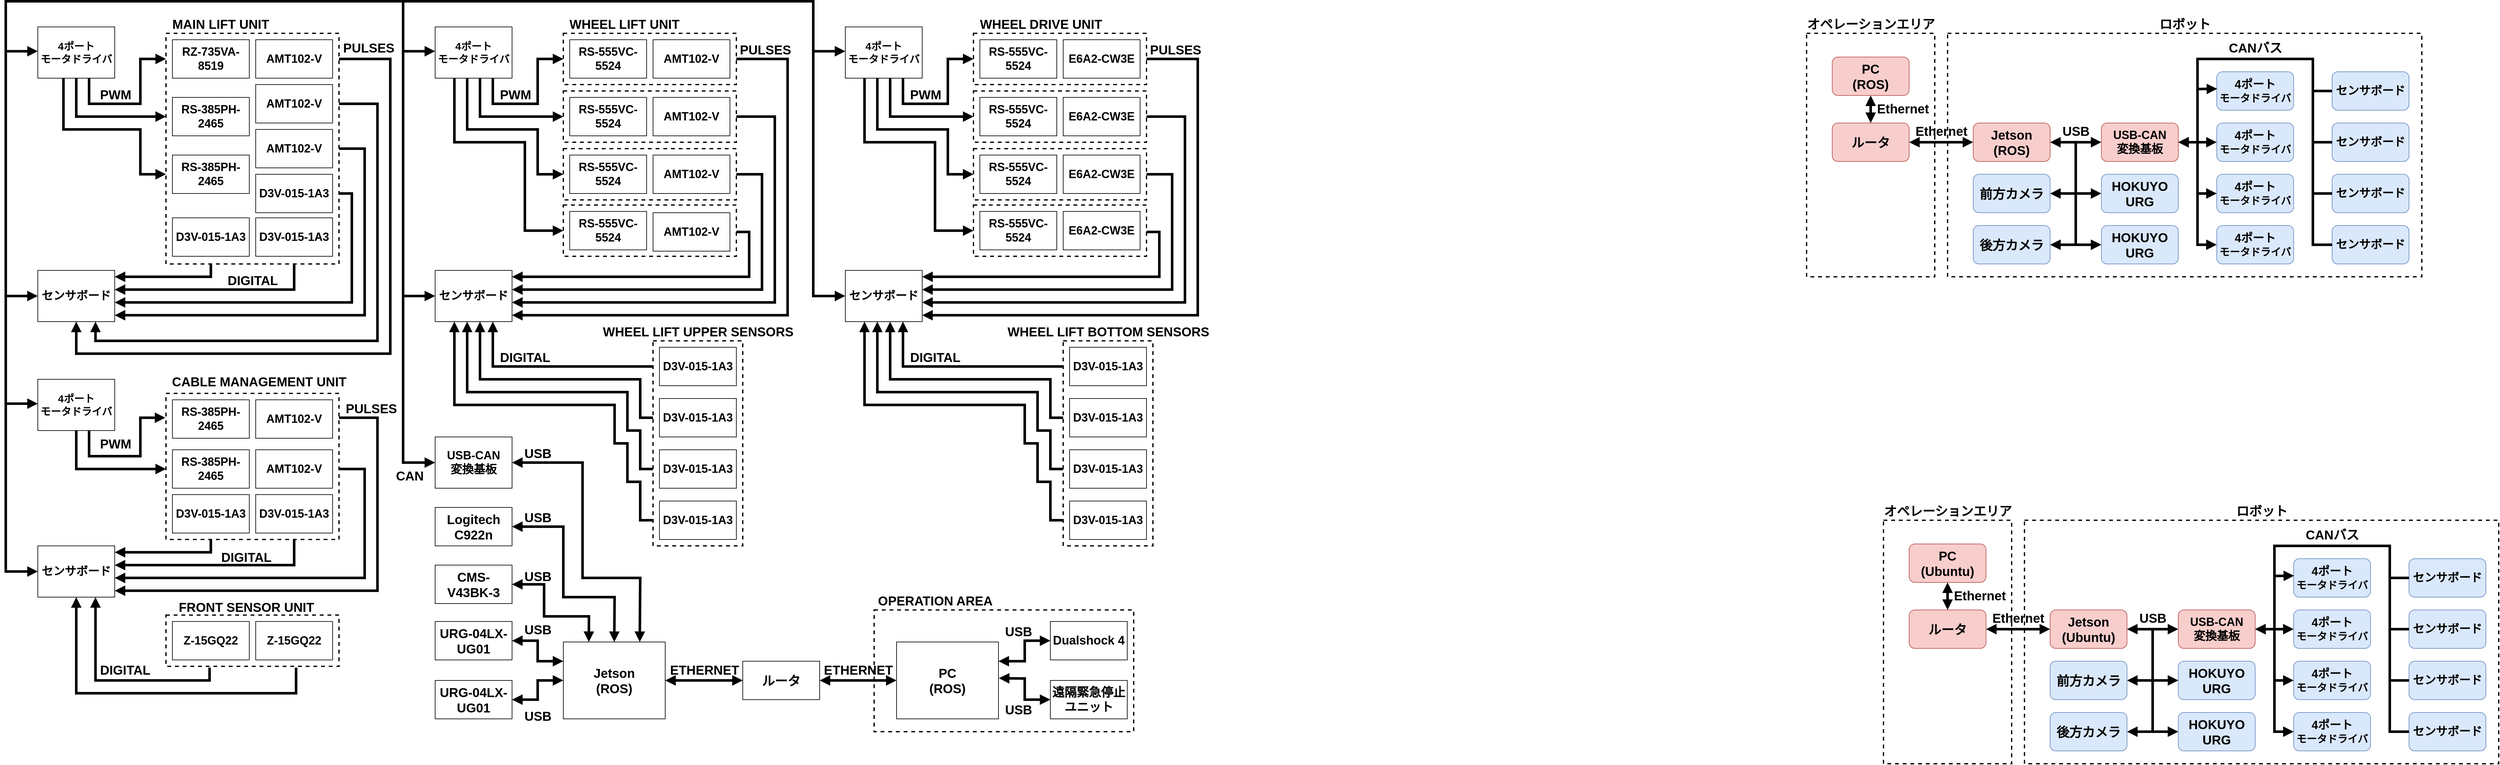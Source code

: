 <mxfile version="16.1.2" type="device"><diagram id="EQ9jesMlLsl9kobCgVNS" name="ページ1"><mxGraphModel dx="5512" dy="1730" grid="1" gridSize="10" guides="1" tooltips="1" connect="1" arrows="1" fold="1" page="1" pageScale="1" pageWidth="827" pageHeight="1169" math="0" shadow="0"><root><mxCell id="0"/><mxCell id="1" parent="0"/><mxCell id="MwN6pI6d6MnUk7XZe7F1-289" value="" style="rounded=0;whiteSpace=wrap;html=1;fontSize=20;dashed=1;fillColor=none;strokeWidth=2;" parent="1" vertex="1"><mxGeometry x="-2700" y="968" width="270" height="80" as="geometry"/></mxCell><mxCell id="MwN6pI6d6MnUk7XZe7F1-223" value="" style="rounded=0;whiteSpace=wrap;html=1;fontSize=20;dashed=1;fillColor=none;strokeWidth=2;" parent="1" vertex="1"><mxGeometry x="-2700" y="60" width="270" height="360" as="geometry"/></mxCell><mxCell id="MwN6pI6d6MnUk7XZe7F1-87" value="" style="rounded=0;whiteSpace=wrap;html=1;fontSize=20;dashed=1;fillColor=none;strokeWidth=2;" parent="1" vertex="1"><mxGeometry x="-1440" y="150" width="270" height="80" as="geometry"/></mxCell><mxCell id="MwN6pI6d6MnUk7XZe7F1-71" value="" style="rounded=0;whiteSpace=wrap;html=1;fontSize=20;dashed=1;fillColor=none;strokeWidth=2;" parent="1" vertex="1"><mxGeometry x="-1440" y="60" width="270" height="80" as="geometry"/></mxCell><mxCell id="6KoPEiK3ci0PkImk6ZXC-48" value="" style="rounded=0;whiteSpace=wrap;html=1;fontSize=20;dashed=1;fillColor=none;strokeWidth=2;" parent="1" vertex="1"><mxGeometry x="-140" y="60" width="200" height="380" as="geometry"/></mxCell><mxCell id="6KoPEiK3ci0PkImk6ZXC-47" value="" style="rounded=0;whiteSpace=wrap;html=1;fontSize=20;dashed=1;fillColor=none;strokeWidth=2;" parent="1" vertex="1"><mxGeometry x="80" y="60" width="740" height="380" as="geometry"/></mxCell><mxCell id="3NtJCBpJ1m6v1FZDDjzj-3" value="&lt;b&gt;&lt;font style=&quot;font-size: 20px&quot;&gt;PC&lt;br&gt;(ROS)&lt;/font&gt;&lt;/b&gt;" style="rounded=1;whiteSpace=wrap;html=1;fillColor=#f8cecc;strokeColor=#b85450;" parent="1" vertex="1"><mxGeometry x="-100" y="97" width="120" height="60" as="geometry"/></mxCell><mxCell id="6KoPEiK3ci0PkImk6ZXC-4" value="&lt;span style=&quot;font-size: 20px&quot;&gt;&lt;b&gt;ルータ&lt;/b&gt;&lt;/span&gt;" style="rounded=1;whiteSpace=wrap;html=1;fillColor=#f8cecc;strokeColor=#b85450;" parent="1" vertex="1"><mxGeometry x="-100" y="200" width="120" height="60" as="geometry"/></mxCell><mxCell id="6KoPEiK3ci0PkImk6ZXC-5" value="&lt;span style=&quot;font-size: 20px&quot;&gt;&lt;b&gt;Jetson&lt;br&gt;(ROS)&lt;br&gt;&lt;/b&gt;&lt;/span&gt;" style="rounded=1;whiteSpace=wrap;html=1;fillColor=#f8cecc;strokeColor=#b85450;" parent="1" vertex="1"><mxGeometry x="120" y="200" width="120" height="60" as="geometry"/></mxCell><mxCell id="6KoPEiK3ci0PkImk6ZXC-8" value="&lt;span style=&quot;font-size: 18px&quot;&gt;&lt;b&gt;USB-CAN&lt;br&gt;変換基板&lt;/b&gt;&lt;/span&gt;" style="rounded=1;whiteSpace=wrap;html=1;fillColor=#f8cecc;strokeColor=#b85450;" parent="1" vertex="1"><mxGeometry x="320" y="200" width="120" height="60" as="geometry"/></mxCell><mxCell id="6KoPEiK3ci0PkImk6ZXC-9" value="&lt;b&gt;&lt;span style=&quot;font-size: 18px&quot;&gt;4ポート&lt;/span&gt;&lt;br&gt;&lt;font style=&quot;font-size: 16px&quot;&gt;モータドライバ&lt;/font&gt;&lt;br&gt;&lt;/b&gt;" style="rounded=1;whiteSpace=wrap;html=1;fillColor=#dae8fc;strokeColor=#6c8ebf;" parent="1" vertex="1"><mxGeometry x="500" y="120" width="120" height="60" as="geometry"/></mxCell><mxCell id="6KoPEiK3ci0PkImk6ZXC-11" value="&lt;b&gt;&lt;span style=&quot;font-size: 18px&quot;&gt;センサボード&lt;/span&gt;&lt;br&gt;&lt;/b&gt;" style="rounded=1;whiteSpace=wrap;html=1;fillColor=#dae8fc;strokeColor=#6c8ebf;" parent="1" vertex="1"><mxGeometry x="680" y="120" width="120" height="60" as="geometry"/></mxCell><mxCell id="6KoPEiK3ci0PkImk6ZXC-12" value="&lt;b&gt;&lt;span style=&quot;font-size: 18px&quot;&gt;センサボード&lt;/span&gt;&lt;br&gt;&lt;/b&gt;" style="rounded=1;whiteSpace=wrap;html=1;fillColor=#dae8fc;strokeColor=#6c8ebf;" parent="1" vertex="1"><mxGeometry x="680" y="200" width="120" height="60" as="geometry"/></mxCell><mxCell id="6KoPEiK3ci0PkImk6ZXC-13" value="&lt;b&gt;&lt;span style=&quot;font-size: 18px&quot;&gt;4ポート&lt;/span&gt;&lt;br&gt;&lt;font style=&quot;font-size: 16px&quot;&gt;モータドライバ&lt;/font&gt;&lt;br&gt;&lt;/b&gt;" style="rounded=1;whiteSpace=wrap;html=1;fillColor=#dae8fc;strokeColor=#6c8ebf;" parent="1" vertex="1"><mxGeometry x="500" y="200" width="120" height="60" as="geometry"/></mxCell><mxCell id="6KoPEiK3ci0PkImk6ZXC-14" value="&lt;b&gt;&lt;span style=&quot;font-size: 18px&quot;&gt;4ポート&lt;/span&gt;&lt;br&gt;&lt;font style=&quot;font-size: 16px&quot;&gt;モータドライバ&lt;/font&gt;&lt;br&gt;&lt;/b&gt;" style="rounded=1;whiteSpace=wrap;html=1;fillColor=#dae8fc;strokeColor=#6c8ebf;" parent="1" vertex="1"><mxGeometry x="500" y="280" width="120" height="60" as="geometry"/></mxCell><mxCell id="6KoPEiK3ci0PkImk6ZXC-15" value="&lt;b&gt;&lt;span style=&quot;font-size: 18px&quot;&gt;4ポート&lt;/span&gt;&lt;br&gt;&lt;font style=&quot;font-size: 16px&quot;&gt;モータドライバ&lt;/font&gt;&lt;br&gt;&lt;/b&gt;" style="rounded=1;whiteSpace=wrap;html=1;fillColor=#dae8fc;strokeColor=#6c8ebf;" parent="1" vertex="1"><mxGeometry x="500" y="360" width="120" height="60" as="geometry"/></mxCell><mxCell id="6KoPEiK3ci0PkImk6ZXC-17" value="&lt;b&gt;&lt;span style=&quot;font-size: 18px&quot;&gt;センサボード&lt;/span&gt;&lt;br&gt;&lt;/b&gt;" style="rounded=1;whiteSpace=wrap;html=1;fillColor=#dae8fc;strokeColor=#6c8ebf;" parent="1" vertex="1"><mxGeometry x="680" y="280" width="120" height="60" as="geometry"/></mxCell><mxCell id="6KoPEiK3ci0PkImk6ZXC-18" value="&lt;b&gt;&lt;span style=&quot;font-size: 18px&quot;&gt;センサボード&lt;/span&gt;&lt;br&gt;&lt;/b&gt;" style="rounded=1;whiteSpace=wrap;html=1;fillColor=#dae8fc;strokeColor=#6c8ebf;" parent="1" vertex="1"><mxGeometry x="680" y="360" width="120" height="60" as="geometry"/></mxCell><mxCell id="6KoPEiK3ci0PkImk6ZXC-19" value="" style="endArrow=block;html=1;rounded=0;fontSize=16;strokeWidth=4;endFill=1;entryX=0.006;entryY=0.443;entryDx=0;entryDy=0;entryPerimeter=0;" parent="1" target="6KoPEiK3ci0PkImk6ZXC-9" edge="1"><mxGeometry width="50" height="50" relative="1" as="geometry"><mxPoint x="470" y="270" as="sourcePoint"/><mxPoint x="500" y="270" as="targetPoint"/><Array as="points"><mxPoint x="470" y="270"/><mxPoint x="470" y="147"/></Array></mxGeometry></mxCell><mxCell id="6KoPEiK3ci0PkImk6ZXC-21" value="" style="endArrow=block;html=1;rounded=0;fontSize=16;strokeWidth=4;endFill=1;entryX=0;entryY=0.5;entryDx=0;entryDy=0;" parent="1" target="6KoPEiK3ci0PkImk6ZXC-13" edge="1"><mxGeometry width="50" height="50" relative="1" as="geometry"><mxPoint x="470" y="270" as="sourcePoint"/><mxPoint x="510.72" y="156.58" as="targetPoint"/><Array as="points"><mxPoint x="470" y="270"/><mxPoint x="470" y="230"/></Array></mxGeometry></mxCell><mxCell id="6KoPEiK3ci0PkImk6ZXC-22" value="" style="endArrow=block;html=1;rounded=0;fontSize=16;strokeWidth=4;endFill=1;entryX=0;entryY=0.5;entryDx=0;entryDy=0;" parent="1" target="6KoPEiK3ci0PkImk6ZXC-14" edge="1"><mxGeometry width="50" height="50" relative="1" as="geometry"><mxPoint x="470" y="270" as="sourcePoint"/><mxPoint x="510" y="240" as="targetPoint"/><Array as="points"><mxPoint x="470" y="270"/><mxPoint x="470" y="310"/></Array></mxGeometry></mxCell><mxCell id="6KoPEiK3ci0PkImk6ZXC-23" value="" style="endArrow=block;html=1;rounded=0;fontSize=16;strokeWidth=4;endFill=1;" parent="1" target="6KoPEiK3ci0PkImk6ZXC-15" edge="1"><mxGeometry width="50" height="50" relative="1" as="geometry"><mxPoint x="470" y="230" as="sourcePoint"/><mxPoint x="510" y="320" as="targetPoint"/><Array as="points"><mxPoint x="470" y="230"/><mxPoint x="470" y="390"/></Array></mxGeometry></mxCell><mxCell id="6KoPEiK3ci0PkImk6ZXC-24" value="" style="endArrow=block;html=1;rounded=0;fontSize=16;strokeWidth=4;endFill=1;exitX=0;exitY=0.5;exitDx=0;exitDy=0;entryX=1;entryY=0.5;entryDx=0;entryDy=0;" parent="1" source="6KoPEiK3ci0PkImk6ZXC-11" target="6KoPEiK3ci0PkImk6ZXC-8" edge="1"><mxGeometry width="50" height="50" relative="1" as="geometry"><mxPoint x="450" y="280" as="sourcePoint"/><mxPoint x="510" y="240" as="targetPoint"/><Array as="points"><mxPoint x="650" y="150"/><mxPoint x="650" y="100"/><mxPoint x="470" y="100"/><mxPoint x="470" y="230"/></Array></mxGeometry></mxCell><mxCell id="6KoPEiK3ci0PkImk6ZXC-25" value="" style="endArrow=block;html=1;rounded=0;fontSize=16;strokeWidth=4;endFill=1;exitX=0;exitY=0.5;exitDx=0;exitDy=0;entryX=1;entryY=0.5;entryDx=0;entryDy=0;" parent="1" source="6KoPEiK3ci0PkImk6ZXC-12" target="6KoPEiK3ci0PkImk6ZXC-8" edge="1"><mxGeometry width="50" height="50" relative="1" as="geometry"><mxPoint x="690" y="160" as="sourcePoint"/><mxPoint x="450" y="280" as="targetPoint"/><Array as="points"><mxPoint x="650" y="230"/><mxPoint x="650" y="100"/><mxPoint x="470" y="100"/><mxPoint x="470" y="230"/></Array></mxGeometry></mxCell><mxCell id="6KoPEiK3ci0PkImk6ZXC-26" value="" style="endArrow=block;html=1;rounded=0;fontSize=16;strokeWidth=4;endFill=1;exitX=0;exitY=0.5;exitDx=0;exitDy=0;entryX=1;entryY=0.5;entryDx=0;entryDy=0;" parent="1" source="6KoPEiK3ci0PkImk6ZXC-17" target="6KoPEiK3ci0PkImk6ZXC-8" edge="1"><mxGeometry width="50" height="50" relative="1" as="geometry"><mxPoint x="680" y="230" as="sourcePoint"/><mxPoint x="440" y="270" as="targetPoint"/><Array as="points"><mxPoint x="650" y="310"/><mxPoint x="650" y="100"/><mxPoint x="470" y="100"/><mxPoint x="470" y="230"/></Array></mxGeometry></mxCell><mxCell id="6KoPEiK3ci0PkImk6ZXC-27" value="" style="endArrow=block;html=1;rounded=0;fontSize=16;strokeWidth=4;endFill=1;exitX=0;exitY=0.5;exitDx=0;exitDy=0;entryX=1;entryY=0.5;entryDx=0;entryDy=0;" parent="1" source="6KoPEiK3ci0PkImk6ZXC-18" target="6KoPEiK3ci0PkImk6ZXC-8" edge="1"><mxGeometry width="50" height="50" relative="1" as="geometry"><mxPoint x="680" y="310" as="sourcePoint"/><mxPoint x="440" y="270" as="targetPoint"/><Array as="points"><mxPoint x="650" y="390"/><mxPoint x="650" y="100"/><mxPoint x="470" y="100"/><mxPoint x="470" y="230"/></Array></mxGeometry></mxCell><mxCell id="6KoPEiK3ci0PkImk6ZXC-28" value="&lt;b&gt;&lt;font style=&quot;font-size: 20px&quot;&gt;CANバス&lt;/font&gt;&lt;/b&gt;" style="text;html=1;align=center;verticalAlign=middle;resizable=0;points=[];autosize=1;strokeColor=none;fillColor=none;fontSize=16;" parent="1" vertex="1"><mxGeometry x="510" y="67" width="100" height="30" as="geometry"/></mxCell><mxCell id="6KoPEiK3ci0PkImk6ZXC-29" value="" style="endArrow=block;html=1;rounded=0;fontSize=16;strokeWidth=4;endFill=1;entryX=1;entryY=0.5;entryDx=0;entryDy=0;startArrow=block;startFill=1;" parent="1" source="6KoPEiK3ci0PkImk6ZXC-8" target="6KoPEiK3ci0PkImk6ZXC-5" edge="1"><mxGeometry width="50" height="50" relative="1" as="geometry"><mxPoint x="480" y="280" as="sourcePoint"/><mxPoint x="530" y="240" as="targetPoint"/><Array as="points"/></mxGeometry></mxCell><mxCell id="6KoPEiK3ci0PkImk6ZXC-30" value="&lt;span style=&quot;font-size: 20px&quot;&gt;&lt;b&gt;USB&lt;/b&gt;&lt;/span&gt;" style="text;html=1;align=center;verticalAlign=middle;resizable=0;points=[];autosize=1;strokeColor=none;fillColor=none;fontSize=16;" parent="1" vertex="1"><mxGeometry x="250" y="197" width="60" height="30" as="geometry"/></mxCell><mxCell id="6KoPEiK3ci0PkImk6ZXC-31" value="&lt;span style=&quot;font-size: 20px&quot;&gt;&lt;b&gt;HOKUYO&lt;br&gt;URG&lt;br&gt;&lt;/b&gt;&lt;/span&gt;" style="rounded=1;whiteSpace=wrap;html=1;fillColor=#dae8fc;strokeColor=#6c8ebf;" parent="1" vertex="1"><mxGeometry x="320" y="360" width="120" height="60" as="geometry"/></mxCell><mxCell id="6KoPEiK3ci0PkImk6ZXC-32" value="&lt;span style=&quot;font-size: 20px&quot;&gt;&lt;b&gt;HOKUYO&lt;br&gt;URG&lt;br&gt;&lt;/b&gt;&lt;/span&gt;" style="rounded=1;whiteSpace=wrap;html=1;fillColor=#dae8fc;strokeColor=#6c8ebf;" parent="1" vertex="1"><mxGeometry x="320" y="280" width="120" height="60" as="geometry"/></mxCell><mxCell id="6KoPEiK3ci0PkImk6ZXC-37" value="" style="endArrow=block;html=1;rounded=0;fontSize=16;strokeWidth=4;endFill=1;entryX=0;entryY=0.5;entryDx=0;entryDy=0;startArrow=none;startFill=0;" parent="1" target="6KoPEiK3ci0PkImk6ZXC-32" edge="1"><mxGeometry width="50" height="50" relative="1" as="geometry"><mxPoint x="280" y="230" as="sourcePoint"/><mxPoint x="250" y="240" as="targetPoint"/><Array as="points"><mxPoint x="280" y="310"/></Array></mxGeometry></mxCell><mxCell id="6KoPEiK3ci0PkImk6ZXC-38" value="" style="endArrow=block;html=1;rounded=0;fontSize=16;strokeWidth=4;endFill=1;entryX=0;entryY=0.5;entryDx=0;entryDy=0;startArrow=none;startFill=0;" parent="1" target="6KoPEiK3ci0PkImk6ZXC-31" edge="1"><mxGeometry width="50" height="50" relative="1" as="geometry"><mxPoint x="280" y="230" as="sourcePoint"/><mxPoint x="320" y="310" as="targetPoint"/><Array as="points"><mxPoint x="280" y="390"/></Array></mxGeometry></mxCell><mxCell id="6KoPEiK3ci0PkImk6ZXC-39" value="&lt;span style=&quot;font-size: 20px&quot;&gt;&lt;b&gt;前方カメラ&lt;br&gt;&lt;/b&gt;&lt;/span&gt;" style="rounded=1;whiteSpace=wrap;html=1;fillColor=#dae8fc;strokeColor=#6c8ebf;" parent="1" vertex="1"><mxGeometry x="120" y="280" width="120" height="60" as="geometry"/></mxCell><mxCell id="6KoPEiK3ci0PkImk6ZXC-40" value="&lt;span style=&quot;font-size: 20px&quot;&gt;&lt;b&gt;後方カメラ&lt;br&gt;&lt;/b&gt;&lt;/span&gt;" style="rounded=1;whiteSpace=wrap;html=1;fillColor=#dae8fc;strokeColor=#6c8ebf;" parent="1" vertex="1"><mxGeometry x="120" y="360" width="120" height="60" as="geometry"/></mxCell><mxCell id="6KoPEiK3ci0PkImk6ZXC-41" value="" style="endArrow=block;html=1;rounded=0;fontSize=16;strokeWidth=4;endFill=1;entryX=1;entryY=0.5;entryDx=0;entryDy=0;startArrow=none;startFill=0;" parent="1" target="6KoPEiK3ci0PkImk6ZXC-39" edge="1"><mxGeometry width="50" height="50" relative="1" as="geometry"><mxPoint x="280" y="230" as="sourcePoint"/><mxPoint x="320" y="310" as="targetPoint"/><Array as="points"><mxPoint x="280" y="310"/></Array></mxGeometry></mxCell><mxCell id="6KoPEiK3ci0PkImk6ZXC-42" value="" style="endArrow=block;html=1;rounded=0;fontSize=16;strokeWidth=4;endFill=1;entryX=1;entryY=0.5;entryDx=0;entryDy=0;startArrow=none;startFill=0;" parent="1" target="6KoPEiK3ci0PkImk6ZXC-40" edge="1"><mxGeometry width="50" height="50" relative="1" as="geometry"><mxPoint x="280" y="230" as="sourcePoint"/><mxPoint x="240" y="310" as="targetPoint"/><Array as="points"><mxPoint x="280" y="390"/></Array></mxGeometry></mxCell><mxCell id="6KoPEiK3ci0PkImk6ZXC-43" value="" style="endArrow=block;html=1;rounded=0;fontSize=16;strokeWidth=4;endFill=1;entryX=1;entryY=0.5;entryDx=0;entryDy=0;startArrow=block;startFill=1;exitX=0;exitY=0.5;exitDx=0;exitDy=0;" parent="1" source="6KoPEiK3ci0PkImk6ZXC-5" target="6KoPEiK3ci0PkImk6ZXC-4" edge="1"><mxGeometry width="50" height="50" relative="1" as="geometry"><mxPoint x="330" y="240" as="sourcePoint"/><mxPoint x="250" y="240" as="targetPoint"/></mxGeometry></mxCell><mxCell id="6KoPEiK3ci0PkImk6ZXC-45" value="&lt;span style=&quot;font-size: 20px&quot;&gt;&lt;b&gt;Ethernet&lt;/b&gt;&lt;/span&gt;" style="text;html=1;align=center;verticalAlign=middle;resizable=0;points=[];autosize=1;strokeColor=none;fillColor=none;fontSize=16;" parent="1" vertex="1"><mxGeometry x="20" y="197" width="100" height="30" as="geometry"/></mxCell><mxCell id="6KoPEiK3ci0PkImk6ZXC-49" value="" style="endArrow=block;html=1;rounded=0;fontSize=16;strokeWidth=4;endFill=1;entryX=0.5;entryY=1;entryDx=0;entryDy=0;startArrow=block;startFill=1;exitX=0.5;exitY=0;exitDx=0;exitDy=0;" parent="1" source="6KoPEiK3ci0PkImk6ZXC-4" target="3NtJCBpJ1m6v1FZDDjzj-3" edge="1"><mxGeometry width="50" height="50" relative="1" as="geometry"><mxPoint x="70" y="180" as="sourcePoint"/><mxPoint x="-30" y="180" as="targetPoint"/></mxGeometry></mxCell><mxCell id="6KoPEiK3ci0PkImk6ZXC-50" value="&lt;span style=&quot;font-size: 20px&quot;&gt;&lt;b&gt;Ethernet&lt;/b&gt;&lt;/span&gt;" style="text;html=1;align=center;verticalAlign=middle;resizable=0;points=[];autosize=1;strokeColor=none;fillColor=none;fontSize=16;" parent="1" vertex="1"><mxGeometry x="-40" y="162" width="100" height="30" as="geometry"/></mxCell><mxCell id="6KoPEiK3ci0PkImk6ZXC-51" value="&lt;span style=&quot;font-size: 20px&quot;&gt;&lt;b&gt;オペレーションエリア&lt;/b&gt;&lt;/span&gt;" style="text;html=1;align=center;verticalAlign=middle;resizable=0;points=[];autosize=1;strokeColor=none;fillColor=none;fontSize=16;" parent="1" vertex="1"><mxGeometry x="-150" y="30" width="220" height="30" as="geometry"/></mxCell><mxCell id="6KoPEiK3ci0PkImk6ZXC-52" value="&lt;span style=&quot;font-size: 20px&quot;&gt;&lt;b&gt;ロボット&lt;/b&gt;&lt;/span&gt;" style="text;html=1;align=center;verticalAlign=middle;resizable=0;points=[];autosize=1;strokeColor=none;fillColor=none;fontSize=16;" parent="1" vertex="1"><mxGeometry x="400" y="30" width="100" height="30" as="geometry"/></mxCell><mxCell id="2ZCrXZAy_MiKc8s_p2jG-1" value="" style="rounded=0;whiteSpace=wrap;html=1;fontSize=20;dashed=1;fillColor=none;strokeWidth=2;" parent="1" vertex="1"><mxGeometry x="-20" y="820" width="200" height="380" as="geometry"/></mxCell><mxCell id="2ZCrXZAy_MiKc8s_p2jG-2" value="" style="rounded=0;whiteSpace=wrap;html=1;fontSize=20;dashed=1;fillColor=none;strokeWidth=2;" parent="1" vertex="1"><mxGeometry x="200" y="820" width="740" height="380" as="geometry"/></mxCell><mxCell id="2ZCrXZAy_MiKc8s_p2jG-3" value="&lt;b&gt;&lt;font style=&quot;font-size: 20px&quot;&gt;PC&lt;br&gt;(Ubuntu)&lt;/font&gt;&lt;/b&gt;" style="rounded=1;whiteSpace=wrap;html=1;fillColor=#f8cecc;strokeColor=#b85450;" parent="1" vertex="1"><mxGeometry x="20" y="857" width="120" height="60" as="geometry"/></mxCell><mxCell id="2ZCrXZAy_MiKc8s_p2jG-4" value="&lt;span style=&quot;font-size: 20px&quot;&gt;&lt;b&gt;ルータ&lt;/b&gt;&lt;/span&gt;" style="rounded=1;whiteSpace=wrap;html=1;fillColor=#f8cecc;strokeColor=#b85450;" parent="1" vertex="1"><mxGeometry x="20" y="960" width="120" height="60" as="geometry"/></mxCell><mxCell id="2ZCrXZAy_MiKc8s_p2jG-5" value="&lt;span style=&quot;font-size: 20px&quot;&gt;&lt;b&gt;Jetson&lt;br&gt;(Ubuntu)&lt;br&gt;&lt;/b&gt;&lt;/span&gt;" style="rounded=1;whiteSpace=wrap;html=1;fillColor=#f8cecc;strokeColor=#b85450;" parent="1" vertex="1"><mxGeometry x="240" y="960" width="120" height="60" as="geometry"/></mxCell><mxCell id="2ZCrXZAy_MiKc8s_p2jG-6" value="&lt;span style=&quot;font-size: 18px&quot;&gt;&lt;b&gt;USB-CAN&lt;br&gt;変換基板&lt;/b&gt;&lt;/span&gt;" style="rounded=1;whiteSpace=wrap;html=1;fillColor=#f8cecc;strokeColor=#b85450;" parent="1" vertex="1"><mxGeometry x="440" y="960" width="120" height="60" as="geometry"/></mxCell><mxCell id="2ZCrXZAy_MiKc8s_p2jG-7" value="&lt;b&gt;&lt;span style=&quot;font-size: 18px&quot;&gt;4ポート&lt;/span&gt;&lt;br&gt;&lt;font style=&quot;font-size: 16px&quot;&gt;モータドライバ&lt;/font&gt;&lt;br&gt;&lt;/b&gt;" style="rounded=1;whiteSpace=wrap;html=1;fillColor=#dae8fc;strokeColor=#6c8ebf;" parent="1" vertex="1"><mxGeometry x="620" y="880" width="120" height="60" as="geometry"/></mxCell><mxCell id="2ZCrXZAy_MiKc8s_p2jG-8" value="&lt;b&gt;&lt;span style=&quot;font-size: 18px&quot;&gt;センサボード&lt;/span&gt;&lt;br&gt;&lt;/b&gt;" style="rounded=1;whiteSpace=wrap;html=1;fillColor=#dae8fc;strokeColor=#6c8ebf;" parent="1" vertex="1"><mxGeometry x="800" y="880" width="120" height="60" as="geometry"/></mxCell><mxCell id="2ZCrXZAy_MiKc8s_p2jG-9" value="&lt;b&gt;&lt;span style=&quot;font-size: 18px&quot;&gt;センサボード&lt;/span&gt;&lt;br&gt;&lt;/b&gt;" style="rounded=1;whiteSpace=wrap;html=1;fillColor=#dae8fc;strokeColor=#6c8ebf;" parent="1" vertex="1"><mxGeometry x="800" y="960" width="120" height="60" as="geometry"/></mxCell><mxCell id="2ZCrXZAy_MiKc8s_p2jG-10" value="&lt;b&gt;&lt;span style=&quot;font-size: 18px&quot;&gt;4ポート&lt;/span&gt;&lt;br&gt;&lt;font style=&quot;font-size: 16px&quot;&gt;モータドライバ&lt;/font&gt;&lt;br&gt;&lt;/b&gt;" style="rounded=1;whiteSpace=wrap;html=1;fillColor=#dae8fc;strokeColor=#6c8ebf;" parent="1" vertex="1"><mxGeometry x="620" y="960" width="120" height="60" as="geometry"/></mxCell><mxCell id="2ZCrXZAy_MiKc8s_p2jG-11" value="&lt;b&gt;&lt;span style=&quot;font-size: 18px&quot;&gt;4ポート&lt;/span&gt;&lt;br&gt;&lt;font style=&quot;font-size: 16px&quot;&gt;モータドライバ&lt;/font&gt;&lt;br&gt;&lt;/b&gt;" style="rounded=1;whiteSpace=wrap;html=1;fillColor=#dae8fc;strokeColor=#6c8ebf;" parent="1" vertex="1"><mxGeometry x="620" y="1040" width="120" height="60" as="geometry"/></mxCell><mxCell id="2ZCrXZAy_MiKc8s_p2jG-12" value="&lt;b&gt;&lt;span style=&quot;font-size: 18px&quot;&gt;4ポート&lt;/span&gt;&lt;br&gt;&lt;font style=&quot;font-size: 16px&quot;&gt;モータドライバ&lt;/font&gt;&lt;br&gt;&lt;/b&gt;" style="rounded=1;whiteSpace=wrap;html=1;fillColor=#dae8fc;strokeColor=#6c8ebf;" parent="1" vertex="1"><mxGeometry x="620" y="1120" width="120" height="60" as="geometry"/></mxCell><mxCell id="2ZCrXZAy_MiKc8s_p2jG-13" value="&lt;b&gt;&lt;span style=&quot;font-size: 18px&quot;&gt;センサボード&lt;/span&gt;&lt;br&gt;&lt;/b&gt;" style="rounded=1;whiteSpace=wrap;html=1;fillColor=#dae8fc;strokeColor=#6c8ebf;" parent="1" vertex="1"><mxGeometry x="800" y="1040" width="120" height="60" as="geometry"/></mxCell><mxCell id="2ZCrXZAy_MiKc8s_p2jG-14" value="&lt;b&gt;&lt;span style=&quot;font-size: 18px&quot;&gt;センサボード&lt;/span&gt;&lt;br&gt;&lt;/b&gt;" style="rounded=1;whiteSpace=wrap;html=1;fillColor=#dae8fc;strokeColor=#6c8ebf;" parent="1" vertex="1"><mxGeometry x="800" y="1120" width="120" height="60" as="geometry"/></mxCell><mxCell id="2ZCrXZAy_MiKc8s_p2jG-15" value="" style="endArrow=block;html=1;rounded=0;fontSize=16;strokeWidth=4;endFill=1;entryX=0.006;entryY=0.443;entryDx=0;entryDy=0;entryPerimeter=0;" parent="1" target="2ZCrXZAy_MiKc8s_p2jG-7" edge="1"><mxGeometry width="50" height="50" relative="1" as="geometry"><mxPoint x="590" y="1030.0" as="sourcePoint"/><mxPoint x="620" y="1030" as="targetPoint"/><Array as="points"><mxPoint x="590" y="1030"/><mxPoint x="590" y="907"/></Array></mxGeometry></mxCell><mxCell id="2ZCrXZAy_MiKc8s_p2jG-16" value="" style="endArrow=block;html=1;rounded=0;fontSize=16;strokeWidth=4;endFill=1;entryX=0;entryY=0.5;entryDx=0;entryDy=0;" parent="1" target="2ZCrXZAy_MiKc8s_p2jG-10" edge="1"><mxGeometry width="50" height="50" relative="1" as="geometry"><mxPoint x="590" y="1030.0" as="sourcePoint"/><mxPoint x="630.72" y="916.58" as="targetPoint"/><Array as="points"><mxPoint x="590" y="1030"/><mxPoint x="590" y="990"/></Array></mxGeometry></mxCell><mxCell id="2ZCrXZAy_MiKc8s_p2jG-17" value="" style="endArrow=block;html=1;rounded=0;fontSize=16;strokeWidth=4;endFill=1;entryX=0;entryY=0.5;entryDx=0;entryDy=0;" parent="1" target="2ZCrXZAy_MiKc8s_p2jG-11" edge="1"><mxGeometry width="50" height="50" relative="1" as="geometry"><mxPoint x="590" y="1030.0" as="sourcePoint"/><mxPoint x="630" y="1000" as="targetPoint"/><Array as="points"><mxPoint x="590" y="1030"/><mxPoint x="590" y="1070"/></Array></mxGeometry></mxCell><mxCell id="2ZCrXZAy_MiKc8s_p2jG-18" value="" style="endArrow=block;html=1;rounded=0;fontSize=16;strokeWidth=4;endFill=1;" parent="1" target="2ZCrXZAy_MiKc8s_p2jG-12" edge="1"><mxGeometry width="50" height="50" relative="1" as="geometry"><mxPoint x="590" y="990.0" as="sourcePoint"/><mxPoint x="630" y="1080" as="targetPoint"/><Array as="points"><mxPoint x="590" y="990"/><mxPoint x="590" y="1150"/></Array></mxGeometry></mxCell><mxCell id="2ZCrXZAy_MiKc8s_p2jG-19" value="" style="endArrow=block;html=1;rounded=0;fontSize=16;strokeWidth=4;endFill=1;exitX=0;exitY=0.5;exitDx=0;exitDy=0;entryX=1;entryY=0.5;entryDx=0;entryDy=0;" parent="1" source="2ZCrXZAy_MiKc8s_p2jG-8" target="2ZCrXZAy_MiKc8s_p2jG-6" edge="1"><mxGeometry width="50" height="50" relative="1" as="geometry"><mxPoint x="570" y="1040" as="sourcePoint"/><mxPoint x="630" y="1000" as="targetPoint"/><Array as="points"><mxPoint x="770" y="910"/><mxPoint x="770" y="860"/><mxPoint x="590" y="860"/><mxPoint x="590" y="990"/></Array></mxGeometry></mxCell><mxCell id="2ZCrXZAy_MiKc8s_p2jG-20" value="" style="endArrow=block;html=1;rounded=0;fontSize=16;strokeWidth=4;endFill=1;exitX=0;exitY=0.5;exitDx=0;exitDy=0;entryX=1;entryY=0.5;entryDx=0;entryDy=0;" parent="1" source="2ZCrXZAy_MiKc8s_p2jG-9" target="2ZCrXZAy_MiKc8s_p2jG-6" edge="1"><mxGeometry width="50" height="50" relative="1" as="geometry"><mxPoint x="810" y="920" as="sourcePoint"/><mxPoint x="570" y="1040" as="targetPoint"/><Array as="points"><mxPoint x="770" y="990"/><mxPoint x="770" y="860"/><mxPoint x="590" y="860"/><mxPoint x="590" y="990"/></Array></mxGeometry></mxCell><mxCell id="2ZCrXZAy_MiKc8s_p2jG-21" value="" style="endArrow=block;html=1;rounded=0;fontSize=16;strokeWidth=4;endFill=1;exitX=0;exitY=0.5;exitDx=0;exitDy=0;entryX=1;entryY=0.5;entryDx=0;entryDy=0;" parent="1" source="2ZCrXZAy_MiKc8s_p2jG-13" target="2ZCrXZAy_MiKc8s_p2jG-6" edge="1"><mxGeometry width="50" height="50" relative="1" as="geometry"><mxPoint x="800" y="990" as="sourcePoint"/><mxPoint x="560" y="1030" as="targetPoint"/><Array as="points"><mxPoint x="770" y="1070"/><mxPoint x="770" y="860"/><mxPoint x="590" y="860"/><mxPoint x="590" y="990"/></Array></mxGeometry></mxCell><mxCell id="2ZCrXZAy_MiKc8s_p2jG-22" value="" style="endArrow=block;html=1;rounded=0;fontSize=16;strokeWidth=4;endFill=1;exitX=0;exitY=0.5;exitDx=0;exitDy=0;entryX=1;entryY=0.5;entryDx=0;entryDy=0;" parent="1" source="2ZCrXZAy_MiKc8s_p2jG-14" target="2ZCrXZAy_MiKc8s_p2jG-6" edge="1"><mxGeometry width="50" height="50" relative="1" as="geometry"><mxPoint x="800" y="1070" as="sourcePoint"/><mxPoint x="560" y="1030" as="targetPoint"/><Array as="points"><mxPoint x="770" y="1150"/><mxPoint x="770" y="860"/><mxPoint x="590" y="860"/><mxPoint x="590" y="990"/></Array></mxGeometry></mxCell><mxCell id="2ZCrXZAy_MiKc8s_p2jG-23" value="&lt;b&gt;&lt;font style=&quot;font-size: 20px&quot;&gt;CANバス&lt;/font&gt;&lt;/b&gt;" style="text;html=1;align=center;verticalAlign=middle;resizable=0;points=[];autosize=1;strokeColor=none;fillColor=none;fontSize=16;" parent="1" vertex="1"><mxGeometry x="630" y="827" width="100" height="30" as="geometry"/></mxCell><mxCell id="2ZCrXZAy_MiKc8s_p2jG-24" value="" style="endArrow=block;html=1;rounded=0;fontSize=16;strokeWidth=4;endFill=1;entryX=1;entryY=0.5;entryDx=0;entryDy=0;startArrow=block;startFill=1;" parent="1" source="2ZCrXZAy_MiKc8s_p2jG-6" target="2ZCrXZAy_MiKc8s_p2jG-5" edge="1"><mxGeometry width="50" height="50" relative="1" as="geometry"><mxPoint x="600" y="1040" as="sourcePoint"/><mxPoint x="650" y="1000" as="targetPoint"/><Array as="points"/></mxGeometry></mxCell><mxCell id="2ZCrXZAy_MiKc8s_p2jG-25" value="&lt;span style=&quot;font-size: 20px&quot;&gt;&lt;b&gt;USB&lt;/b&gt;&lt;/span&gt;" style="text;html=1;align=center;verticalAlign=middle;resizable=0;points=[];autosize=1;strokeColor=none;fillColor=none;fontSize=16;" parent="1" vertex="1"><mxGeometry x="370" y="957" width="60" height="30" as="geometry"/></mxCell><mxCell id="2ZCrXZAy_MiKc8s_p2jG-26" value="&lt;span style=&quot;font-size: 20px&quot;&gt;&lt;b&gt;HOKUYO&lt;br&gt;URG&lt;br&gt;&lt;/b&gt;&lt;/span&gt;" style="rounded=1;whiteSpace=wrap;html=1;fillColor=#dae8fc;strokeColor=#6c8ebf;" parent="1" vertex="1"><mxGeometry x="440" y="1120" width="120" height="60" as="geometry"/></mxCell><mxCell id="2ZCrXZAy_MiKc8s_p2jG-27" value="&lt;span style=&quot;font-size: 20px&quot;&gt;&lt;b&gt;HOKUYO&lt;br&gt;URG&lt;br&gt;&lt;/b&gt;&lt;/span&gt;" style="rounded=1;whiteSpace=wrap;html=1;fillColor=#dae8fc;strokeColor=#6c8ebf;" parent="1" vertex="1"><mxGeometry x="440" y="1040" width="120" height="60" as="geometry"/></mxCell><mxCell id="2ZCrXZAy_MiKc8s_p2jG-28" value="" style="endArrow=block;html=1;rounded=0;fontSize=16;strokeWidth=4;endFill=1;entryX=0;entryY=0.5;entryDx=0;entryDy=0;startArrow=none;startFill=0;" parent="1" target="2ZCrXZAy_MiKc8s_p2jG-27" edge="1"><mxGeometry width="50" height="50" relative="1" as="geometry"><mxPoint x="400" y="990.0" as="sourcePoint"/><mxPoint x="370" y="1000" as="targetPoint"/><Array as="points"><mxPoint x="400" y="1070"/></Array></mxGeometry></mxCell><mxCell id="2ZCrXZAy_MiKc8s_p2jG-29" value="" style="endArrow=block;html=1;rounded=0;fontSize=16;strokeWidth=4;endFill=1;entryX=0;entryY=0.5;entryDx=0;entryDy=0;startArrow=none;startFill=0;" parent="1" target="2ZCrXZAy_MiKc8s_p2jG-26" edge="1"><mxGeometry width="50" height="50" relative="1" as="geometry"><mxPoint x="400" y="990.0" as="sourcePoint"/><mxPoint x="440" y="1070" as="targetPoint"/><Array as="points"><mxPoint x="400" y="1150"/></Array></mxGeometry></mxCell><mxCell id="2ZCrXZAy_MiKc8s_p2jG-30" value="&lt;span style=&quot;font-size: 20px&quot;&gt;&lt;b&gt;前方カメラ&lt;br&gt;&lt;/b&gt;&lt;/span&gt;" style="rounded=1;whiteSpace=wrap;html=1;fillColor=#dae8fc;strokeColor=#6c8ebf;" parent="1" vertex="1"><mxGeometry x="240" y="1040" width="120" height="60" as="geometry"/></mxCell><mxCell id="2ZCrXZAy_MiKc8s_p2jG-31" value="&lt;span style=&quot;font-size: 20px&quot;&gt;&lt;b&gt;後方カメラ&lt;br&gt;&lt;/b&gt;&lt;/span&gt;" style="rounded=1;whiteSpace=wrap;html=1;fillColor=#dae8fc;strokeColor=#6c8ebf;" parent="1" vertex="1"><mxGeometry x="240" y="1120" width="120" height="60" as="geometry"/></mxCell><mxCell id="2ZCrXZAy_MiKc8s_p2jG-32" value="" style="endArrow=block;html=1;rounded=0;fontSize=16;strokeWidth=4;endFill=1;entryX=1;entryY=0.5;entryDx=0;entryDy=0;startArrow=none;startFill=0;" parent="1" target="2ZCrXZAy_MiKc8s_p2jG-30" edge="1"><mxGeometry width="50" height="50" relative="1" as="geometry"><mxPoint x="400" y="990.0" as="sourcePoint"/><mxPoint x="440" y="1070" as="targetPoint"/><Array as="points"><mxPoint x="400" y="1070"/></Array></mxGeometry></mxCell><mxCell id="2ZCrXZAy_MiKc8s_p2jG-33" value="" style="endArrow=block;html=1;rounded=0;fontSize=16;strokeWidth=4;endFill=1;entryX=1;entryY=0.5;entryDx=0;entryDy=0;startArrow=none;startFill=0;" parent="1" target="2ZCrXZAy_MiKc8s_p2jG-31" edge="1"><mxGeometry width="50" height="50" relative="1" as="geometry"><mxPoint x="400" y="990.0" as="sourcePoint"/><mxPoint x="360" y="1070" as="targetPoint"/><Array as="points"><mxPoint x="400" y="1150"/></Array></mxGeometry></mxCell><mxCell id="2ZCrXZAy_MiKc8s_p2jG-34" value="" style="endArrow=block;html=1;rounded=0;fontSize=16;strokeWidth=4;endFill=1;entryX=1;entryY=0.5;entryDx=0;entryDy=0;startArrow=block;startFill=1;exitX=0;exitY=0.5;exitDx=0;exitDy=0;" parent="1" source="2ZCrXZAy_MiKc8s_p2jG-5" target="2ZCrXZAy_MiKc8s_p2jG-4" edge="1"><mxGeometry width="50" height="50" relative="1" as="geometry"><mxPoint x="450" y="1000" as="sourcePoint"/><mxPoint x="370" y="1000" as="targetPoint"/></mxGeometry></mxCell><mxCell id="2ZCrXZAy_MiKc8s_p2jG-35" value="&lt;span style=&quot;font-size: 20px&quot;&gt;&lt;b&gt;Ethernet&lt;/b&gt;&lt;/span&gt;" style="text;html=1;align=center;verticalAlign=middle;resizable=0;points=[];autosize=1;strokeColor=none;fillColor=none;fontSize=16;" parent="1" vertex="1"><mxGeometry x="140" y="957" width="100" height="30" as="geometry"/></mxCell><mxCell id="2ZCrXZAy_MiKc8s_p2jG-36" value="" style="endArrow=block;html=1;rounded=0;fontSize=16;strokeWidth=4;endFill=1;entryX=0.5;entryY=1;entryDx=0;entryDy=0;startArrow=block;startFill=1;exitX=0.5;exitY=0;exitDx=0;exitDy=0;" parent="1" source="2ZCrXZAy_MiKc8s_p2jG-4" target="2ZCrXZAy_MiKc8s_p2jG-3" edge="1"><mxGeometry width="50" height="50" relative="1" as="geometry"><mxPoint x="190" y="940" as="sourcePoint"/><mxPoint x="90" y="940" as="targetPoint"/></mxGeometry></mxCell><mxCell id="2ZCrXZAy_MiKc8s_p2jG-37" value="&lt;span style=&quot;font-size: 20px&quot;&gt;&lt;b&gt;Ethernet&lt;/b&gt;&lt;/span&gt;" style="text;html=1;align=center;verticalAlign=middle;resizable=0;points=[];autosize=1;strokeColor=none;fillColor=none;fontSize=16;" parent="1" vertex="1"><mxGeometry x="80" y="922" width="100" height="30" as="geometry"/></mxCell><mxCell id="2ZCrXZAy_MiKc8s_p2jG-38" value="&lt;span style=&quot;font-size: 20px&quot;&gt;&lt;b&gt;オペレーションエリア&lt;/b&gt;&lt;/span&gt;" style="text;html=1;align=center;verticalAlign=middle;resizable=0;points=[];autosize=1;strokeColor=none;fillColor=none;fontSize=16;" parent="1" vertex="1"><mxGeometry x="-30" y="790" width="220" height="30" as="geometry"/></mxCell><mxCell id="2ZCrXZAy_MiKc8s_p2jG-39" value="&lt;span style=&quot;font-size: 20px&quot;&gt;&lt;b&gt;ロボット&lt;/b&gt;&lt;/span&gt;" style="text;html=1;align=center;verticalAlign=middle;resizable=0;points=[];autosize=1;strokeColor=none;fillColor=none;fontSize=16;" parent="1" vertex="1"><mxGeometry x="520" y="790" width="100" height="30" as="geometry"/></mxCell><mxCell id="MwN6pI6d6MnUk7XZe7F1-1" value="&lt;span style=&quot;font-size: 19px&quot;&gt;&lt;b&gt;Dualshock 4&lt;/b&gt;&lt;/span&gt;" style="rounded=0;whiteSpace=wrap;html=1;" parent="1" vertex="1"><mxGeometry x="-1320" y="978" width="120" height="60" as="geometry"/></mxCell><mxCell id="MwN6pI6d6MnUk7XZe7F1-3" value="&lt;b&gt;&lt;font style=&quot;font-size: 19px&quot;&gt;遠隔緊急停止ユニット&lt;/font&gt;&lt;/b&gt;" style="rounded=0;whiteSpace=wrap;html=1;" parent="1" vertex="1"><mxGeometry x="-1320" y="1070" width="120" height="60" as="geometry"/></mxCell><mxCell id="MwN6pI6d6MnUk7XZe7F1-4" value="&lt;b&gt;&lt;font style=&quot;font-size: 20px&quot;&gt;PC&lt;br&gt;(ROS)&lt;/font&gt;&lt;/b&gt;" style="rounded=0;whiteSpace=wrap;html=1;" parent="1" vertex="1"><mxGeometry x="-1560" y="1010" width="159" height="120" as="geometry"/></mxCell><mxCell id="MwN6pI6d6MnUk7XZe7F1-5" value="&lt;span style=&quot;font-size: 20px&quot;&gt;&lt;b&gt;ルータ&lt;/b&gt;&lt;/span&gt;" style="rounded=0;whiteSpace=wrap;html=1;" parent="1" vertex="1"><mxGeometry x="-1800" y="1040" width="120" height="60" as="geometry"/></mxCell><mxCell id="MwN6pI6d6MnUk7XZe7F1-6" value="&lt;span style=&quot;font-size: 20px&quot;&gt;&lt;b&gt;Jetson&lt;br&gt;(ROS)&lt;br&gt;&lt;/b&gt;&lt;/span&gt;" style="rounded=0;whiteSpace=wrap;html=1;" parent="1" vertex="1"><mxGeometry x="-2080" y="1010" width="159" height="120" as="geometry"/></mxCell><mxCell id="MwN6pI6d6MnUk7XZe7F1-7" value="&lt;span style=&quot;font-size: 18px&quot;&gt;&lt;b&gt;USB-CAN&lt;br&gt;変換基板&lt;/b&gt;&lt;/span&gt;" style="rounded=0;whiteSpace=wrap;html=1;" parent="1" vertex="1"><mxGeometry x="-2280" y="690" width="120" height="80" as="geometry"/></mxCell><mxCell id="MwN6pI6d6MnUk7XZe7F1-10" value="&lt;span style=&quot;font-size: 20px&quot;&gt;&lt;b&gt;URG-04LX-UG01&lt;/b&gt;&lt;/span&gt;" style="rounded=0;whiteSpace=wrap;html=1;" parent="1" vertex="1"><mxGeometry x="-2280" y="978" width="120" height="60" as="geometry"/></mxCell><mxCell id="MwN6pI6d6MnUk7XZe7F1-11" value="&lt;span style=&quot;font-size: 20px&quot;&gt;&lt;b&gt;Logitech C922n&lt;/b&gt;&lt;/span&gt;" style="rounded=0;whiteSpace=wrap;html=1;" parent="1" vertex="1"><mxGeometry x="-2280" y="800" width="120" height="60" as="geometry"/></mxCell><mxCell id="MwN6pI6d6MnUk7XZe7F1-12" value="&lt;span style=&quot;font-size: 20px&quot;&gt;&lt;b&gt;CMS-V43BK-3&lt;/b&gt;&lt;/span&gt;" style="rounded=0;whiteSpace=wrap;html=1;" parent="1" vertex="1"><mxGeometry x="-2280" y="890" width="120" height="60" as="geometry"/></mxCell><mxCell id="MwN6pI6d6MnUk7XZe7F1-20" value="&lt;span style=&quot;font-size: 18px&quot;&gt;&lt;b&gt;Z-15GQ22&lt;/b&gt;&lt;/span&gt;" style="rounded=0;whiteSpace=wrap;html=1;" parent="1" vertex="1"><mxGeometry x="-2690" y="978" width="120" height="60" as="geometry"/></mxCell><mxCell id="MwN6pI6d6MnUk7XZe7F1-29" value="&lt;b style=&quot;font-size: 16px&quot;&gt;&lt;span&gt;4ポート&lt;/span&gt;&lt;br&gt;&lt;font style=&quot;font-size: 16px&quot;&gt;モータドライバ&lt;/font&gt;&lt;br&gt;&lt;/b&gt;" style="rounded=0;whiteSpace=wrap;html=1;" parent="1" vertex="1"><mxGeometry x="-1640" y="50" width="120" height="80" as="geometry"/></mxCell><mxCell id="MwN6pI6d6MnUk7XZe7F1-31" value="&lt;b&gt;&lt;span style=&quot;font-size: 18px&quot;&gt;RS-555VC-5524&lt;/span&gt;&lt;br&gt;&lt;/b&gt;" style="rounded=0;whiteSpace=wrap;html=1;" parent="1" vertex="1"><mxGeometry x="-1430" y="70" width="120" height="60" as="geometry"/></mxCell><mxCell id="MwN6pI6d6MnUk7XZe7F1-54" value="&lt;b&gt;&lt;span style=&quot;font-size: 18px&quot;&gt;センサボード&lt;/span&gt;&lt;br&gt;&lt;/b&gt;" style="rounded=0;whiteSpace=wrap;html=1;" parent="1" vertex="1"><mxGeometry x="-1640" y="430" width="120" height="80" as="geometry"/></mxCell><mxCell id="MwN6pI6d6MnUk7XZe7F1-56" value="&lt;span style=&quot;font-size: 20px&quot;&gt;&lt;b&gt;PWM&lt;/b&gt;&lt;/span&gt;" style="text;html=1;align=center;verticalAlign=middle;resizable=0;points=[];autosize=1;strokeColor=none;fillColor=none;fontSize=16;" parent="1" vertex="1"><mxGeometry x="-1545" y="140" width="60" height="30" as="geometry"/></mxCell><mxCell id="MwN6pI6d6MnUk7XZe7F1-78" value="&lt;b&gt;&lt;span style=&quot;font-size: 18px&quot;&gt;RS-555VC-5524&lt;/span&gt;&lt;br&gt;&lt;/b&gt;" style="rounded=0;whiteSpace=wrap;html=1;" parent="1" vertex="1"><mxGeometry x="-1430" y="160" width="120" height="60" as="geometry"/></mxCell><mxCell id="MwN6pI6d6MnUk7XZe7F1-84" value="&lt;span style=&quot;font-size: 18px&quot;&gt;&lt;b&gt;E6A2-CW3E&lt;/b&gt;&lt;/span&gt;" style="rounded=0;whiteSpace=wrap;html=1;" parent="1" vertex="1"><mxGeometry x="-1300" y="160" width="120" height="60" as="geometry"/></mxCell><mxCell id="MwN6pI6d6MnUk7XZe7F1-85" value="&lt;span style=&quot;font-size: 18px&quot;&gt;&lt;b&gt;E6A2-CW3E&lt;/b&gt;&lt;/span&gt;" style="rounded=0;whiteSpace=wrap;html=1;" parent="1" vertex="1"><mxGeometry x="-1300" y="70" width="120" height="60" as="geometry"/></mxCell><mxCell id="MwN6pI6d6MnUk7XZe7F1-86" value="&lt;span style=&quot;font-size: 20px&quot;&gt;&lt;b&gt;WHEEL DRIVE UNIT&lt;/b&gt;&lt;/span&gt;" style="text;html=1;align=center;verticalAlign=middle;resizable=0;points=[];autosize=1;strokeColor=none;fillColor=none;fontSize=16;" parent="1" vertex="1"><mxGeometry x="-1440" y="30" width="210" height="30" as="geometry"/></mxCell><mxCell id="MwN6pI6d6MnUk7XZe7F1-88" value="" style="rounded=0;whiteSpace=wrap;html=1;fontSize=20;dashed=1;fillColor=none;strokeWidth=2;" parent="1" vertex="1"><mxGeometry x="-1440" y="240" width="270" height="80" as="geometry"/></mxCell><mxCell id="MwN6pI6d6MnUk7XZe7F1-90" value="&lt;b&gt;&lt;span style=&quot;font-size: 18px&quot;&gt;RS-555VC-5524&lt;/span&gt;&lt;br&gt;&lt;/b&gt;" style="rounded=0;whiteSpace=wrap;html=1;" parent="1" vertex="1"><mxGeometry x="-1430" y="250" width="120" height="60" as="geometry"/></mxCell><mxCell id="MwN6pI6d6MnUk7XZe7F1-91" value="&lt;span style=&quot;font-size: 18px&quot;&gt;&lt;b&gt;E6A2-CW3E&lt;/b&gt;&lt;/span&gt;" style="rounded=0;whiteSpace=wrap;html=1;" parent="1" vertex="1"><mxGeometry x="-1300" y="250" width="120" height="60" as="geometry"/></mxCell><mxCell id="MwN6pI6d6MnUk7XZe7F1-92" value="" style="rounded=0;whiteSpace=wrap;html=1;fontSize=20;dashed=1;fillColor=none;strokeWidth=2;" parent="1" vertex="1"><mxGeometry x="-1440" y="328" width="270" height="80" as="geometry"/></mxCell><mxCell id="MwN6pI6d6MnUk7XZe7F1-93" value="" style="endArrow=block;html=1;rounded=0;fontSize=16;strokeWidth=4;endFill=1;startArrow=none;startFill=0;exitX=0.25;exitY=1;exitDx=0;exitDy=0;" parent="1" source="MwN6pI6d6MnUk7XZe7F1-29" edge="1"><mxGeometry width="50" height="50" relative="1" as="geometry"><mxPoint x="-1480" y="280" as="sourcePoint"/><mxPoint x="-1440" y="368" as="targetPoint"/><Array as="points"><mxPoint x="-1610" y="230"/><mxPoint x="-1500" y="230"/><mxPoint x="-1500" y="368"/></Array></mxGeometry></mxCell><mxCell id="MwN6pI6d6MnUk7XZe7F1-94" value="&lt;b&gt;&lt;span style=&quot;font-size: 18px&quot;&gt;RS-555VC-5524&lt;/span&gt;&lt;br&gt;&lt;/b&gt;" style="rounded=0;whiteSpace=wrap;html=1;" parent="1" vertex="1"><mxGeometry x="-1430" y="338" width="120" height="60" as="geometry"/></mxCell><mxCell id="MwN6pI6d6MnUk7XZe7F1-95" value="&lt;span style=&quot;font-size: 18px&quot;&gt;&lt;b&gt;E6A2-CW3E&lt;/b&gt;&lt;/span&gt;" style="rounded=0;whiteSpace=wrap;html=1;" parent="1" vertex="1"><mxGeometry x="-1300" y="338" width="120" height="60" as="geometry"/></mxCell><mxCell id="MwN6pI6d6MnUk7XZe7F1-98" value="" style="endArrow=block;html=1;rounded=0;fontSize=16;strokeWidth=4;endFill=1;startArrow=none;startFill=0;" parent="1" edge="1"><mxGeometry width="50" height="50" relative="1" as="geometry"><mxPoint x="-1590" y="130" as="sourcePoint"/><mxPoint x="-1440" y="280" as="targetPoint"/><Array as="points"><mxPoint x="-1590" y="210"/><mxPoint x="-1480" y="210"/><mxPoint x="-1480" y="280"/></Array></mxGeometry></mxCell><mxCell id="MwN6pI6d6MnUk7XZe7F1-99" value="" style="endArrow=block;html=1;rounded=0;fontSize=16;strokeWidth=4;endFill=1;startArrow=none;startFill=0;entryX=0;entryY=0.5;entryDx=0;entryDy=0;" parent="1" target="MwN6pI6d6MnUk7XZe7F1-87" edge="1"><mxGeometry width="50" height="50" relative="1" as="geometry"><mxPoint x="-1570" y="130" as="sourcePoint"/><mxPoint x="-1420" y="280" as="targetPoint"/><Array as="points"><mxPoint x="-1570" y="190"/></Array></mxGeometry></mxCell><mxCell id="MwN6pI6d6MnUk7XZe7F1-100" value="" style="endArrow=block;html=1;rounded=0;fontSize=16;strokeWidth=4;endFill=1;startArrow=none;startFill=0;entryX=0;entryY=0.5;entryDx=0;entryDy=0;" parent="1" target="MwN6pI6d6MnUk7XZe7F1-71" edge="1"><mxGeometry width="50" height="50" relative="1" as="geometry"><mxPoint x="-1550" y="130" as="sourcePoint"/><mxPoint x="-1420" y="190" as="targetPoint"/><Array as="points"><mxPoint x="-1550" y="170"/><mxPoint x="-1480" y="170"/><mxPoint x="-1480" y="100"/></Array></mxGeometry></mxCell><mxCell id="MwN6pI6d6MnUk7XZe7F1-102" value="" style="endArrow=block;html=1;rounded=0;fontSize=16;strokeWidth=4;endFill=1;startArrow=none;startFill=0;exitX=1;exitY=0.5;exitDx=0;exitDy=0;" parent="1" source="MwN6pI6d6MnUk7XZe7F1-71" edge="1"><mxGeometry width="50" height="50" relative="1" as="geometry"><mxPoint x="-1070.0" y="172" as="sourcePoint"/><mxPoint x="-1520" y="500" as="targetPoint"/><Array as="points"><mxPoint x="-1090" y="100"/><mxPoint x="-1090" y="500"/></Array></mxGeometry></mxCell><mxCell id="MwN6pI6d6MnUk7XZe7F1-103" value="" style="endArrow=block;html=1;rounded=0;fontSize=16;strokeWidth=4;endFill=1;startArrow=none;startFill=0;exitX=1;exitY=0.5;exitDx=0;exitDy=0;" parent="1" edge="1"><mxGeometry width="50" height="50" relative="1" as="geometry"><mxPoint x="-1170" y="370" as="sourcePoint"/><mxPoint x="-1520" y="440" as="targetPoint"/><Array as="points"><mxPoint x="-1150" y="370"/><mxPoint x="-1150" y="440"/></Array></mxGeometry></mxCell><mxCell id="MwN6pI6d6MnUk7XZe7F1-104" value="" style="endArrow=block;html=1;rounded=0;fontSize=16;strokeWidth=4;endFill=1;startArrow=none;startFill=0;exitX=1;exitY=0.5;exitDx=0;exitDy=0;" parent="1" edge="1"><mxGeometry width="50" height="50" relative="1" as="geometry"><mxPoint x="-1170" y="280" as="sourcePoint"/><mxPoint x="-1520" y="460" as="targetPoint"/><Array as="points"><mxPoint x="-1130" y="280"/><mxPoint x="-1130" y="460"/></Array></mxGeometry></mxCell><mxCell id="MwN6pI6d6MnUk7XZe7F1-105" value="" style="endArrow=block;html=1;rounded=0;fontSize=16;strokeWidth=4;endFill=1;startArrow=none;startFill=0;exitX=1;exitY=0.5;exitDx=0;exitDy=0;" parent="1" edge="1"><mxGeometry width="50" height="50" relative="1" as="geometry"><mxPoint x="-1170" y="190" as="sourcePoint"/><mxPoint x="-1520" y="480" as="targetPoint"/><Array as="points"><mxPoint x="-1110" y="190"/><mxPoint x="-1110" y="480"/></Array></mxGeometry></mxCell><mxCell id="MwN6pI6d6MnUk7XZe7F1-106" value="&lt;span style=&quot;font-size: 20px&quot;&gt;&lt;b&gt;PULSES&lt;/b&gt;&lt;/span&gt;" style="text;html=1;align=center;verticalAlign=middle;resizable=0;points=[];autosize=1;strokeColor=none;fillColor=none;fontSize=16;" parent="1" vertex="1"><mxGeometry x="-1175" y="70" width="100" height="30" as="geometry"/></mxCell><mxCell id="MwN6pI6d6MnUk7XZe7F1-154" value="" style="rounded=0;whiteSpace=wrap;html=1;fontSize=20;dashed=1;fillColor=none;strokeWidth=2;" parent="1" vertex="1"><mxGeometry x="-2080" y="150" width="270" height="80" as="geometry"/></mxCell><mxCell id="MwN6pI6d6MnUk7XZe7F1-155" value="" style="rounded=0;whiteSpace=wrap;html=1;fontSize=20;dashed=1;fillColor=none;strokeWidth=2;" parent="1" vertex="1"><mxGeometry x="-2080" y="60" width="270" height="80" as="geometry"/></mxCell><mxCell id="MwN6pI6d6MnUk7XZe7F1-156" value="&lt;b style=&quot;font-size: 16px&quot;&gt;&lt;span&gt;4ポート&lt;/span&gt;&lt;br&gt;&lt;font style=&quot;font-size: 16px&quot;&gt;モータドライバ&lt;/font&gt;&lt;br&gt;&lt;/b&gt;" style="rounded=0;whiteSpace=wrap;html=1;" parent="1" vertex="1"><mxGeometry x="-2280" y="50" width="120" height="80" as="geometry"/></mxCell><mxCell id="MwN6pI6d6MnUk7XZe7F1-157" value="&lt;b&gt;&lt;span style=&quot;font-size: 18px&quot;&gt;RS-555VC-5524&lt;/span&gt;&lt;br&gt;&lt;/b&gt;" style="rounded=0;whiteSpace=wrap;html=1;" parent="1" vertex="1"><mxGeometry x="-2070" y="70" width="120" height="60" as="geometry"/></mxCell><mxCell id="MwN6pI6d6MnUk7XZe7F1-158" value="&lt;b&gt;&lt;span style=&quot;font-size: 18px&quot;&gt;センサボード&lt;/span&gt;&lt;br&gt;&lt;/b&gt;" style="rounded=0;whiteSpace=wrap;html=1;" parent="1" vertex="1"><mxGeometry x="-2280" y="430" width="120" height="80" as="geometry"/></mxCell><mxCell id="MwN6pI6d6MnUk7XZe7F1-159" value="&lt;span style=&quot;font-size: 20px&quot;&gt;&lt;b&gt;PWM&lt;/b&gt;&lt;/span&gt;" style="text;html=1;align=center;verticalAlign=middle;resizable=0;points=[];autosize=1;strokeColor=none;fillColor=none;fontSize=16;" parent="1" vertex="1"><mxGeometry x="-2185" y="140" width="60" height="30" as="geometry"/></mxCell><mxCell id="MwN6pI6d6MnUk7XZe7F1-160" value="&lt;b&gt;&lt;span style=&quot;font-size: 18px&quot;&gt;RS-555VC-5524&lt;/span&gt;&lt;br&gt;&lt;/b&gt;" style="rounded=0;whiteSpace=wrap;html=1;" parent="1" vertex="1"><mxGeometry x="-2070" y="160" width="120" height="60" as="geometry"/></mxCell><mxCell id="MwN6pI6d6MnUk7XZe7F1-163" value="&lt;span style=&quot;font-size: 20px&quot;&gt;&lt;b&gt;WHEEL LIFT UNIT&lt;/b&gt;&lt;/span&gt;" style="text;html=1;align=center;verticalAlign=middle;resizable=0;points=[];autosize=1;strokeColor=none;fillColor=none;fontSize=16;" parent="1" vertex="1"><mxGeometry x="-2080" y="30" width="190" height="30" as="geometry"/></mxCell><mxCell id="MwN6pI6d6MnUk7XZe7F1-164" value="" style="rounded=0;whiteSpace=wrap;html=1;fontSize=20;dashed=1;fillColor=none;strokeWidth=2;" parent="1" vertex="1"><mxGeometry x="-2080" y="240" width="270" height="80" as="geometry"/></mxCell><mxCell id="MwN6pI6d6MnUk7XZe7F1-165" value="&lt;b&gt;&lt;span style=&quot;font-size: 18px&quot;&gt;RS-555VC-5524&lt;/span&gt;&lt;br&gt;&lt;/b&gt;" style="rounded=0;whiteSpace=wrap;html=1;" parent="1" vertex="1"><mxGeometry x="-2070" y="250" width="120" height="60" as="geometry"/></mxCell><mxCell id="MwN6pI6d6MnUk7XZe7F1-167" value="" style="rounded=0;whiteSpace=wrap;html=1;fontSize=20;dashed=1;fillColor=none;strokeWidth=2;" parent="1" vertex="1"><mxGeometry x="-2080" y="328" width="270" height="80" as="geometry"/></mxCell><mxCell id="MwN6pI6d6MnUk7XZe7F1-168" value="" style="endArrow=block;html=1;rounded=0;fontSize=16;strokeWidth=4;endFill=1;startArrow=none;startFill=0;exitX=0.25;exitY=1;exitDx=0;exitDy=0;" parent="1" source="MwN6pI6d6MnUk7XZe7F1-156" edge="1"><mxGeometry width="50" height="50" relative="1" as="geometry"><mxPoint x="-2120" y="280" as="sourcePoint"/><mxPoint x="-2080.0" y="368" as="targetPoint"/><Array as="points"><mxPoint x="-2250" y="230"/><mxPoint x="-2140" y="230"/><mxPoint x="-2140" y="368"/></Array></mxGeometry></mxCell><mxCell id="MwN6pI6d6MnUk7XZe7F1-169" value="&lt;b&gt;&lt;span style=&quot;font-size: 18px&quot;&gt;RS-555VC-5524&lt;/span&gt;&lt;br&gt;&lt;/b&gt;" style="rounded=0;whiteSpace=wrap;html=1;" parent="1" vertex="1"><mxGeometry x="-2070" y="338" width="120" height="60" as="geometry"/></mxCell><mxCell id="MwN6pI6d6MnUk7XZe7F1-171" value="" style="endArrow=block;html=1;rounded=0;fontSize=16;strokeWidth=4;endFill=1;startArrow=none;startFill=0;" parent="1" edge="1"><mxGeometry width="50" height="50" relative="1" as="geometry"><mxPoint x="-2230.0" y="130" as="sourcePoint"/><mxPoint x="-2080.0" y="280.0" as="targetPoint"/><Array as="points"><mxPoint x="-2230" y="210"/><mxPoint x="-2120" y="210"/><mxPoint x="-2120" y="280"/></Array></mxGeometry></mxCell><mxCell id="MwN6pI6d6MnUk7XZe7F1-172" value="" style="endArrow=block;html=1;rounded=0;fontSize=16;strokeWidth=4;endFill=1;startArrow=none;startFill=0;entryX=0;entryY=0.5;entryDx=0;entryDy=0;" parent="1" target="MwN6pI6d6MnUk7XZe7F1-154" edge="1"><mxGeometry width="50" height="50" relative="1" as="geometry"><mxPoint x="-2210.0" y="130" as="sourcePoint"/><mxPoint x="-2060" y="280" as="targetPoint"/><Array as="points"><mxPoint x="-2210" y="190"/></Array></mxGeometry></mxCell><mxCell id="MwN6pI6d6MnUk7XZe7F1-173" value="" style="endArrow=block;html=1;rounded=0;fontSize=16;strokeWidth=4;endFill=1;startArrow=none;startFill=0;entryX=0;entryY=0.5;entryDx=0;entryDy=0;" parent="1" target="MwN6pI6d6MnUk7XZe7F1-155" edge="1"><mxGeometry width="50" height="50" relative="1" as="geometry"><mxPoint x="-2190.0" y="130" as="sourcePoint"/><mxPoint x="-2060" y="190" as="targetPoint"/><Array as="points"><mxPoint x="-2190" y="170"/><mxPoint x="-2120" y="170"/><mxPoint x="-2120" y="100"/></Array></mxGeometry></mxCell><mxCell id="MwN6pI6d6MnUk7XZe7F1-174" value="" style="endArrow=block;html=1;rounded=0;fontSize=16;strokeWidth=4;endFill=1;startArrow=none;startFill=0;exitX=1;exitY=0.5;exitDx=0;exitDy=0;" parent="1" source="MwN6pI6d6MnUk7XZe7F1-155" edge="1"><mxGeometry width="50" height="50" relative="1" as="geometry"><mxPoint x="-1710.0" y="172" as="sourcePoint"/><mxPoint x="-2160.0" y="500.0" as="targetPoint"/><Array as="points"><mxPoint x="-1730" y="100"/><mxPoint x="-1730" y="500"/></Array></mxGeometry></mxCell><mxCell id="MwN6pI6d6MnUk7XZe7F1-175" value="" style="endArrow=block;html=1;rounded=0;fontSize=16;strokeWidth=4;endFill=1;startArrow=none;startFill=0;exitX=1;exitY=0.5;exitDx=0;exitDy=0;" parent="1" edge="1"><mxGeometry width="50" height="50" relative="1" as="geometry"><mxPoint x="-1810.0" y="370.0" as="sourcePoint"/><mxPoint x="-2160.0" y="440.0" as="targetPoint"/><Array as="points"><mxPoint x="-1790" y="370"/><mxPoint x="-1790" y="440"/></Array></mxGeometry></mxCell><mxCell id="MwN6pI6d6MnUk7XZe7F1-176" value="" style="endArrow=block;html=1;rounded=0;fontSize=16;strokeWidth=4;endFill=1;startArrow=none;startFill=0;exitX=1;exitY=0.5;exitDx=0;exitDy=0;" parent="1" edge="1"><mxGeometry width="50" height="50" relative="1" as="geometry"><mxPoint x="-1810.0" y="280.0" as="sourcePoint"/><mxPoint x="-2160.0" y="460.0" as="targetPoint"/><Array as="points"><mxPoint x="-1770" y="280"/><mxPoint x="-1770" y="460"/></Array></mxGeometry></mxCell><mxCell id="MwN6pI6d6MnUk7XZe7F1-177" value="" style="endArrow=block;html=1;rounded=0;fontSize=16;strokeWidth=4;endFill=1;startArrow=none;startFill=0;exitX=1;exitY=0.5;exitDx=0;exitDy=0;" parent="1" edge="1"><mxGeometry width="50" height="50" relative="1" as="geometry"><mxPoint x="-1810.0" y="190" as="sourcePoint"/><mxPoint x="-2160.0" y="480.0" as="targetPoint"/><Array as="points"><mxPoint x="-1750" y="190"/><mxPoint x="-1750" y="480"/></Array></mxGeometry></mxCell><mxCell id="MwN6pI6d6MnUk7XZe7F1-178" value="&lt;span style=&quot;font-size: 20px&quot;&gt;&lt;b&gt;PULSES&lt;/b&gt;&lt;/span&gt;" style="text;html=1;align=center;verticalAlign=middle;resizable=0;points=[];autosize=1;strokeColor=none;fillColor=none;fontSize=16;" parent="1" vertex="1"><mxGeometry x="-1815" y="70" width="100" height="30" as="geometry"/></mxCell><mxCell id="MwN6pI6d6MnUk7XZe7F1-179" value="&lt;span style=&quot;font-size: 18px&quot;&gt;&lt;b&gt;AMT102-V&lt;/b&gt;&lt;/span&gt;" style="rounded=0;whiteSpace=wrap;html=1;" parent="1" vertex="1"><mxGeometry x="-1940" y="70" width="120" height="60" as="geometry"/></mxCell><mxCell id="MwN6pI6d6MnUk7XZe7F1-180" value="&lt;span style=&quot;font-size: 18px&quot;&gt;&lt;b&gt;AMT102-V&lt;/b&gt;&lt;/span&gt;" style="rounded=0;whiteSpace=wrap;html=1;" parent="1" vertex="1"><mxGeometry x="-1940" y="160" width="120" height="60" as="geometry"/></mxCell><mxCell id="MwN6pI6d6MnUk7XZe7F1-181" value="&lt;span style=&quot;font-size: 18px&quot;&gt;&lt;b&gt;AMT102-V&lt;/b&gt;&lt;/span&gt;" style="rounded=0;whiteSpace=wrap;html=1;" parent="1" vertex="1"><mxGeometry x="-1940" y="250" width="120" height="60" as="geometry"/></mxCell><mxCell id="MwN6pI6d6MnUk7XZe7F1-182" value="&lt;span style=&quot;font-size: 18px&quot;&gt;&lt;b&gt;AMT102-V&lt;/b&gt;&lt;/span&gt;" style="rounded=0;whiteSpace=wrap;html=1;" parent="1" vertex="1"><mxGeometry x="-1940" y="340" width="120" height="60" as="geometry"/></mxCell><mxCell id="MwN6pI6d6MnUk7XZe7F1-184" value="" style="endArrow=block;html=1;rounded=0;fontSize=16;strokeWidth=4;endFill=1;startArrow=none;startFill=0;" parent="1" edge="1"><mxGeometry width="50" height="50" relative="1" as="geometry"><mxPoint x="-1690" y="90" as="sourcePoint"/><mxPoint x="-1640" y="470.0" as="targetPoint"/><Array as="points"><mxPoint x="-1690" y="332"/><mxPoint x="-1690" y="470"/></Array></mxGeometry></mxCell><mxCell id="MwN6pI6d6MnUk7XZe7F1-186" value="" style="endArrow=block;html=1;rounded=0;fontSize=16;strokeWidth=4;endFill=1;startArrow=none;startFill=0;entryX=0;entryY=0.5;entryDx=0;entryDy=0;" parent="1" target="MwN6pI6d6MnUk7XZe7F1-7" edge="1"><mxGeometry width="50" height="50" relative="1" as="geometry"><mxPoint x="-2330" y="472" as="sourcePoint"/><mxPoint x="-2270" y="852" as="targetPoint"/><Array as="points"><mxPoint x="-2330" y="730"/></Array></mxGeometry></mxCell><mxCell id="MwN6pI6d6MnUk7XZe7F1-190" value="&lt;b style=&quot;font-size: 16px&quot;&gt;&lt;span&gt;4ポート&lt;/span&gt;&lt;br&gt;&lt;font style=&quot;font-size: 16px&quot;&gt;モータドライバ&lt;/font&gt;&lt;br&gt;&lt;/b&gt;" style="rounded=0;whiteSpace=wrap;html=1;" parent="1" vertex="1"><mxGeometry x="-2900" y="50" width="120" height="80" as="geometry"/></mxCell><mxCell id="MwN6pI6d6MnUk7XZe7F1-192" value="&lt;b&gt;&lt;span style=&quot;font-size: 18px&quot;&gt;センサボード&lt;/span&gt;&lt;br&gt;&lt;/b&gt;" style="rounded=0;whiteSpace=wrap;html=1;" parent="1" vertex="1"><mxGeometry x="-2900" y="430" width="120" height="80" as="geometry"/></mxCell><mxCell id="MwN6pI6d6MnUk7XZe7F1-208" value="" style="endArrow=block;html=1;rounded=0;fontSize=16;strokeWidth=4;endFill=1;startArrow=none;startFill=0;" parent="1" edge="1"><mxGeometry width="50" height="50" relative="1" as="geometry"><mxPoint x="-2430" y="240" as="sourcePoint"/><mxPoint x="-2780" y="500" as="targetPoint"/><Array as="points"><mxPoint x="-2390" y="240"/><mxPoint x="-2390" y="500"/></Array></mxGeometry></mxCell><mxCell id="MwN6pI6d6MnUk7XZe7F1-209" value="" style="endArrow=block;html=1;rounded=0;fontSize=16;strokeWidth=4;endFill=1;startArrow=none;startFill=0;" parent="1" edge="1"><mxGeometry width="50" height="50" relative="1" as="geometry"><mxPoint x="-2430" y="310" as="sourcePoint"/><mxPoint x="-2780" y="480" as="targetPoint"/><Array as="points"><mxPoint x="-2410" y="310"/><mxPoint x="-2410" y="480"/></Array></mxGeometry></mxCell><mxCell id="MwN6pI6d6MnUk7XZe7F1-210" value="" style="endArrow=block;html=1;rounded=0;fontSize=16;strokeWidth=4;endFill=1;startArrow=none;startFill=0;" parent="1" edge="1"><mxGeometry width="50" height="50" relative="1" as="geometry"><mxPoint x="-2500" y="420" as="sourcePoint"/><mxPoint x="-2780" y="460" as="targetPoint"/><Array as="points"><mxPoint x="-2500" y="460"/></Array></mxGeometry></mxCell><mxCell id="MwN6pI6d6MnUk7XZe7F1-214" value="" style="endArrow=block;html=1;rounded=0;fontSize=16;strokeWidth=4;endFill=1;startArrow=none;startFill=0;" parent="1" edge="1"><mxGeometry width="50" height="50" relative="1" as="geometry"><mxPoint x="-2950.0" y="90" as="sourcePoint"/><mxPoint x="-2900.0" y="470" as="targetPoint"/><Array as="points"><mxPoint x="-2950" y="332"/><mxPoint x="-2950" y="470"/></Array></mxGeometry></mxCell><mxCell id="MwN6pI6d6MnUk7XZe7F1-215" value="&lt;span style=&quot;font-size: 18px&quot;&gt;&lt;b&gt;RZ-735VA-8519&lt;/b&gt;&lt;/span&gt;" style="rounded=0;whiteSpace=wrap;html=1;" parent="1" vertex="1"><mxGeometry x="-2690" y="70" width="120" height="60" as="geometry"/></mxCell><mxCell id="MwN6pI6d6MnUk7XZe7F1-216" value="&lt;span style=&quot;font-size: 18px&quot;&gt;&lt;b&gt;RS-385PH-2465&lt;/b&gt;&lt;/span&gt;" style="rounded=0;whiteSpace=wrap;html=1;" parent="1" vertex="1"><mxGeometry x="-2690" y="160" width="120" height="60" as="geometry"/></mxCell><mxCell id="MwN6pI6d6MnUk7XZe7F1-217" value="&lt;span style=&quot;font-size: 18px&quot;&gt;&lt;b&gt;RS-385PH-2465&lt;/b&gt;&lt;/span&gt;" style="rounded=0;whiteSpace=wrap;html=1;" parent="1" vertex="1"><mxGeometry x="-2690" y="250" width="120" height="60" as="geometry"/></mxCell><mxCell id="MwN6pI6d6MnUk7XZe7F1-218" value="&lt;span style=&quot;font-size: 20px&quot;&gt;&lt;b&gt;MAIN LIFT UNIT&lt;/b&gt;&lt;/span&gt;" style="text;html=1;align=center;verticalAlign=middle;resizable=0;points=[];autosize=1;strokeColor=none;fillColor=none;fontSize=16;" parent="1" vertex="1"><mxGeometry x="-2700" y="30" width="170" height="30" as="geometry"/></mxCell><mxCell id="MwN6pI6d6MnUk7XZe7F1-225" value="&lt;span style=&quot;font-size: 20px&quot;&gt;&lt;b&gt;PULSES&lt;/b&gt;&lt;/span&gt;" style="text;html=1;align=center;verticalAlign=middle;resizable=0;points=[];autosize=1;strokeColor=none;fillColor=none;fontSize=16;" parent="1" vertex="1"><mxGeometry x="-2434" y="67" width="100" height="30" as="geometry"/></mxCell><mxCell id="MwN6pI6d6MnUk7XZe7F1-226" value="&lt;span style=&quot;font-size: 18px&quot;&gt;&lt;b&gt;AMT102-V&lt;/b&gt;&lt;/span&gt;" style="rounded=0;whiteSpace=wrap;html=1;" parent="1" vertex="1"><mxGeometry x="-2560" y="210" width="120" height="60" as="geometry"/></mxCell><mxCell id="MwN6pI6d6MnUk7XZe7F1-227" value="&lt;span style=&quot;font-size: 18px&quot;&gt;&lt;b&gt;AMT102-V&lt;/b&gt;&lt;/span&gt;" style="rounded=0;whiteSpace=wrap;html=1;" parent="1" vertex="1"><mxGeometry x="-2560" y="140" width="120" height="60" as="geometry"/></mxCell><mxCell id="MwN6pI6d6MnUk7XZe7F1-228" value="&lt;span style=&quot;font-size: 18px&quot;&gt;&lt;b&gt;AMT102-V&lt;/b&gt;&lt;/span&gt;" style="rounded=0;whiteSpace=wrap;html=1;" parent="1" vertex="1"><mxGeometry x="-2560" y="70" width="120" height="60" as="geometry"/></mxCell><mxCell id="MwN6pI6d6MnUk7XZe7F1-229" value="" style="endArrow=block;html=1;rounded=0;fontSize=16;strokeWidth=4;endFill=1;startArrow=none;startFill=0;" parent="1" edge="1"><mxGeometry width="50" height="50" relative="1" as="geometry"><mxPoint x="-1690" y="120" as="sourcePoint"/><mxPoint x="-1640" y="88.0" as="targetPoint"/><Array as="points"><mxPoint x="-1690" y="88"/></Array></mxGeometry></mxCell><mxCell id="MwN6pI6d6MnUk7XZe7F1-235" value="" style="rounded=0;whiteSpace=wrap;html=1;fontSize=20;dashed=1;fillColor=none;strokeWidth=2;" parent="1" vertex="1"><mxGeometry x="-2700" y="622" width="270" height="228" as="geometry"/></mxCell><mxCell id="MwN6pI6d6MnUk7XZe7F1-236" value="&lt;b style=&quot;font-size: 16px&quot;&gt;&lt;span&gt;4ポート&lt;/span&gt;&lt;br&gt;&lt;font style=&quot;font-size: 16px&quot;&gt;モータドライバ&lt;/font&gt;&lt;br&gt;&lt;/b&gt;" style="rounded=0;whiteSpace=wrap;html=1;" parent="1" vertex="1"><mxGeometry x="-2900" y="600" width="120" height="80" as="geometry"/></mxCell><mxCell id="MwN6pI6d6MnUk7XZe7F1-237" value="&lt;b&gt;&lt;span style=&quot;font-size: 18px&quot;&gt;センサボード&lt;/span&gt;&lt;br&gt;&lt;/b&gt;" style="rounded=0;whiteSpace=wrap;html=1;" parent="1" vertex="1"><mxGeometry x="-2900" y="860" width="120" height="80" as="geometry"/></mxCell><mxCell id="MwN6pI6d6MnUk7XZe7F1-238" value="&lt;span style=&quot;font-size: 20px&quot;&gt;&lt;b&gt;PWM&lt;/b&gt;&lt;/span&gt;" style="text;html=1;align=center;verticalAlign=middle;resizable=0;points=[];autosize=1;strokeColor=none;fillColor=none;fontSize=16;" parent="1" vertex="1"><mxGeometry x="-2809" y="685" width="60" height="30" as="geometry"/></mxCell><mxCell id="MwN6pI6d6MnUk7XZe7F1-240" value="" style="endArrow=block;html=1;rounded=0;fontSize=16;strokeWidth=4;endFill=1;startArrow=none;startFill=0;" parent="1" edge="1"><mxGeometry width="50" height="50" relative="1" as="geometry"><mxPoint x="-2840" y="680" as="sourcePoint"/><mxPoint x="-2700" y="740" as="targetPoint"/><Array as="points"><mxPoint x="-2840" y="740"/></Array></mxGeometry></mxCell><mxCell id="MwN6pI6d6MnUk7XZe7F1-241" value="" style="endArrow=block;html=1;rounded=0;fontSize=16;strokeWidth=4;endFill=1;startArrow=none;startFill=0;" parent="1" edge="1"><mxGeometry width="50" height="50" relative="1" as="geometry"><mxPoint x="-2820" y="680" as="sourcePoint"/><mxPoint x="-2701" y="660" as="targetPoint"/><Array as="points"><mxPoint x="-2820" y="720"/><mxPoint x="-2740" y="720"/><mxPoint x="-2740" y="660"/></Array></mxGeometry></mxCell><mxCell id="MwN6pI6d6MnUk7XZe7F1-242" value="" style="endArrow=block;html=1;rounded=0;fontSize=16;strokeWidth=4;endFill=1;startArrow=none;startFill=0;" parent="1" edge="1"><mxGeometry width="50" height="50" relative="1" as="geometry"><mxPoint x="-2430" y="660" as="sourcePoint"/><mxPoint x="-2780" y="930" as="targetPoint"/><Array as="points"><mxPoint x="-2370" y="660"/><mxPoint x="-2370" y="930"/></Array></mxGeometry></mxCell><mxCell id="MwN6pI6d6MnUk7XZe7F1-244" value="" style="endArrow=block;html=1;rounded=0;fontSize=16;strokeWidth=4;endFill=1;startArrow=none;startFill=0;" parent="1" edge="1"><mxGeometry width="50" height="50" relative="1" as="geometry"><mxPoint x="-2430" y="740" as="sourcePoint"/><mxPoint x="-2780" y="910" as="targetPoint"/><Array as="points"><mxPoint x="-2390" y="740"/><mxPoint x="-2390" y="910"/></Array></mxGeometry></mxCell><mxCell id="MwN6pI6d6MnUk7XZe7F1-245" value="" style="endArrow=block;html=1;rounded=0;fontSize=16;strokeWidth=4;endFill=1;startArrow=none;startFill=0;" parent="1" edge="1"><mxGeometry width="50" height="50" relative="1" as="geometry"><mxPoint x="-2950" y="470" as="sourcePoint"/><mxPoint x="-2900.0" y="638" as="targetPoint"/><Array as="points"><mxPoint x="-2950" y="638"/></Array></mxGeometry></mxCell><mxCell id="MwN6pI6d6MnUk7XZe7F1-246" value="" style="endArrow=block;html=1;rounded=0;fontSize=16;strokeWidth=4;endFill=1;startArrow=none;startFill=0;entryX=0;entryY=0.5;entryDx=0;entryDy=0;" parent="1" target="MwN6pI6d6MnUk7XZe7F1-237" edge="1"><mxGeometry width="50" height="50" relative="1" as="geometry"><mxPoint x="-2950.0" y="640" as="sourcePoint"/><mxPoint x="-2900.0" y="1020" as="targetPoint"/><Array as="points"><mxPoint x="-2950" y="900"/></Array></mxGeometry></mxCell><mxCell id="MwN6pI6d6MnUk7XZe7F1-248" value="&lt;span style=&quot;font-size: 18px&quot;&gt;&lt;b&gt;RS-385PH-2465&lt;/b&gt;&lt;/span&gt;" style="rounded=0;whiteSpace=wrap;html=1;" parent="1" vertex="1"><mxGeometry x="-2690" y="632" width="120" height="60" as="geometry"/></mxCell><mxCell id="MwN6pI6d6MnUk7XZe7F1-249" value="&lt;span style=&quot;font-size: 18px&quot;&gt;&lt;b&gt;RS-385PH-2465&lt;/b&gt;&lt;/span&gt;" style="rounded=0;whiteSpace=wrap;html=1;" parent="1" vertex="1"><mxGeometry x="-2690" y="710" width="120" height="60" as="geometry"/></mxCell><mxCell id="MwN6pI6d6MnUk7XZe7F1-250" value="&lt;span style=&quot;font-size: 20px&quot;&gt;&lt;b&gt;CABLE MANAGEMENT UNIT&lt;/b&gt;&lt;/span&gt;" style="text;html=1;align=center;verticalAlign=middle;resizable=0;points=[];autosize=1;strokeColor=none;fillColor=none;fontSize=16;" parent="1" vertex="1"><mxGeometry x="-2700" y="588" width="290" height="30" as="geometry"/></mxCell><mxCell id="MwN6pI6d6MnUk7XZe7F1-251" value="&lt;span style=&quot;font-size: 18px&quot;&gt;&lt;b&gt;AMT102-V&lt;/b&gt;&lt;/span&gt;" style="rounded=0;whiteSpace=wrap;html=1;" parent="1" vertex="1"><mxGeometry x="-2560" y="710" width="120" height="60" as="geometry"/></mxCell><mxCell id="MwN6pI6d6MnUk7XZe7F1-252" value="&lt;span style=&quot;font-size: 18px&quot;&gt;&lt;b&gt;AMT102-V&lt;/b&gt;&lt;/span&gt;" style="rounded=0;whiteSpace=wrap;html=1;" parent="1" vertex="1"><mxGeometry x="-2560" y="632" width="120" height="60" as="geometry"/></mxCell><mxCell id="MwN6pI6d6MnUk7XZe7F1-51" value="" style="rounded=0;whiteSpace=wrap;html=1;fontSize=20;dashed=1;fillColor=none;strokeWidth=2;" parent="1" vertex="1"><mxGeometry x="-1300" y="540" width="140" height="320" as="geometry"/></mxCell><mxCell id="MwN6pI6d6MnUk7XZe7F1-45" value="&lt;span style=&quot;font-size: 18px&quot;&gt;&lt;b&gt;D3V-015-1A3&lt;/b&gt;&lt;/span&gt;" style="rounded=0;whiteSpace=wrap;html=1;" parent="1" vertex="1"><mxGeometry x="-1290" y="550" width="120" height="60" as="geometry"/></mxCell><mxCell id="MwN6pI6d6MnUk7XZe7F1-46" value="&lt;span style=&quot;font-size: 18px&quot;&gt;&lt;b&gt;D3V-015-1A3&lt;/b&gt;&lt;/span&gt;" style="rounded=0;whiteSpace=wrap;html=1;" parent="1" vertex="1"><mxGeometry x="-1290" y="630" width="120" height="60" as="geometry"/></mxCell><mxCell id="MwN6pI6d6MnUk7XZe7F1-47" value="&lt;span style=&quot;font-size: 18px&quot;&gt;&lt;b&gt;D3V-015-1A3&lt;/b&gt;&lt;/span&gt;" style="rounded=0;whiteSpace=wrap;html=1;" parent="1" vertex="1"><mxGeometry x="-1290" y="710" width="120" height="60" as="geometry"/></mxCell><mxCell id="MwN6pI6d6MnUk7XZe7F1-48" value="&lt;span style=&quot;font-size: 18px&quot;&gt;&lt;b&gt;D3V-015-1A3&lt;/b&gt;&lt;/span&gt;" style="rounded=0;whiteSpace=wrap;html=1;" parent="1" vertex="1"><mxGeometry x="-1290" y="790" width="120" height="60" as="geometry"/></mxCell><mxCell id="MwN6pI6d6MnUk7XZe7F1-108" value="&lt;span style=&quot;font-size: 20px&quot;&gt;&lt;b&gt;WHEEL LIFT BOTTOM SENSORS&lt;/b&gt;&lt;/span&gt;" style="text;html=1;align=center;verticalAlign=middle;resizable=0;points=[];autosize=1;strokeColor=none;fillColor=none;fontSize=16;" parent="1" vertex="1"><mxGeometry x="-1395" y="510" width="330" height="30" as="geometry"/></mxCell><mxCell id="MwN6pI6d6MnUk7XZe7F1-117" value="" style="endArrow=block;html=1;rounded=0;fontSize=16;strokeWidth=4;endFill=1;startArrow=none;startFill=0;" parent="1" edge="1"><mxGeometry width="50" height="50" relative="1" as="geometry"><mxPoint x="-1300" y="820" as="sourcePoint"/><mxPoint x="-1610" y="510" as="targetPoint"/><Array as="points"><mxPoint x="-1320" y="820"/><mxPoint x="-1320" y="760"/><mxPoint x="-1340" y="760"/><mxPoint x="-1340" y="700"/><mxPoint x="-1360" y="700"/><mxPoint x="-1360" y="640"/><mxPoint x="-1610" y="640"/></Array></mxGeometry></mxCell><mxCell id="MwN6pI6d6MnUk7XZe7F1-254" value="" style="endArrow=block;html=1;rounded=0;fontSize=16;strokeWidth=4;endFill=1;startArrow=none;startFill=0;" parent="1" edge="1"><mxGeometry width="50" height="50" relative="1" as="geometry"><mxPoint x="-2330" y="120" as="sourcePoint"/><mxPoint x="-2280" y="88.0" as="targetPoint"/><Array as="points"><mxPoint x="-2330" y="88"/></Array></mxGeometry></mxCell><mxCell id="MwN6pI6d6MnUk7XZe7F1-255" value="" style="endArrow=block;html=1;rounded=0;fontSize=16;strokeWidth=4;endFill=1;startArrow=none;startFill=0;" parent="1" edge="1"><mxGeometry width="50" height="50" relative="1" as="geometry"><mxPoint x="-2950" y="120" as="sourcePoint"/><mxPoint x="-2900" y="88.0" as="targetPoint"/><Array as="points"><mxPoint x="-2950" y="88"/></Array></mxGeometry></mxCell><mxCell id="MwN6pI6d6MnUk7XZe7F1-256" value="" style="endArrow=block;html=1;rounded=0;fontSize=16;strokeWidth=4;endFill=1;startArrow=none;startFill=0;" parent="1" edge="1"><mxGeometry width="50" height="50" relative="1" as="geometry"><mxPoint x="-1300" y="580" as="sourcePoint"/><mxPoint x="-1550" y="510" as="targetPoint"/><Array as="points"><mxPoint x="-1340" y="580"/><mxPoint x="-1550" y="580"/></Array></mxGeometry></mxCell><mxCell id="MwN6pI6d6MnUk7XZe7F1-257" value="" style="endArrow=block;html=1;rounded=0;fontSize=16;strokeWidth=4;endFill=1;startArrow=none;startFill=0;" parent="1" edge="1"><mxGeometry width="50" height="50" relative="1" as="geometry"><mxPoint x="-1300" y="660" as="sourcePoint"/><mxPoint x="-1570" y="510" as="targetPoint"/><Array as="points"><mxPoint x="-1320" y="660"/><mxPoint x="-1320" y="600"/><mxPoint x="-1570" y="600"/></Array></mxGeometry></mxCell><mxCell id="MwN6pI6d6MnUk7XZe7F1-258" value="" style="endArrow=block;html=1;rounded=0;fontSize=16;strokeWidth=4;endFill=1;startArrow=none;startFill=0;" parent="1" edge="1"><mxGeometry width="50" height="50" relative="1" as="geometry"><mxPoint x="-1300" y="740" as="sourcePoint"/><mxPoint x="-1590" y="510" as="targetPoint"/><Array as="points"><mxPoint x="-1320" y="740"/><mxPoint x="-1320" y="680"/><mxPoint x="-1340" y="680"/><mxPoint x="-1340" y="620"/><mxPoint x="-1590" y="620"/></Array></mxGeometry></mxCell><mxCell id="MwN6pI6d6MnUk7XZe7F1-260" value="" style="rounded=0;whiteSpace=wrap;html=1;fontSize=20;dashed=1;fillColor=none;strokeWidth=2;" parent="1" vertex="1"><mxGeometry x="-1940" y="540" width="140" height="320" as="geometry"/></mxCell><mxCell id="MwN6pI6d6MnUk7XZe7F1-261" value="&lt;span style=&quot;font-size: 18px&quot;&gt;&lt;b&gt;D3V-015-1A3&lt;/b&gt;&lt;/span&gt;" style="rounded=0;whiteSpace=wrap;html=1;" parent="1" vertex="1"><mxGeometry x="-1930" y="550" width="120" height="60" as="geometry"/></mxCell><mxCell id="MwN6pI6d6MnUk7XZe7F1-262" value="&lt;span style=&quot;font-size: 18px&quot;&gt;&lt;b&gt;D3V-015-1A3&lt;/b&gt;&lt;/span&gt;" style="rounded=0;whiteSpace=wrap;html=1;" parent="1" vertex="1"><mxGeometry x="-1930" y="630" width="120" height="60" as="geometry"/></mxCell><mxCell id="MwN6pI6d6MnUk7XZe7F1-263" value="&lt;span style=&quot;font-size: 18px&quot;&gt;&lt;b&gt;D3V-015-1A3&lt;/b&gt;&lt;/span&gt;" style="rounded=0;whiteSpace=wrap;html=1;" parent="1" vertex="1"><mxGeometry x="-1930" y="710" width="120" height="60" as="geometry"/></mxCell><mxCell id="MwN6pI6d6MnUk7XZe7F1-264" value="&lt;span style=&quot;font-size: 18px&quot;&gt;&lt;b&gt;D3V-015-1A3&lt;/b&gt;&lt;/span&gt;" style="rounded=0;whiteSpace=wrap;html=1;" parent="1" vertex="1"><mxGeometry x="-1930" y="790" width="120" height="60" as="geometry"/></mxCell><mxCell id="MwN6pI6d6MnUk7XZe7F1-265" value="&lt;span style=&quot;font-size: 20px&quot;&gt;&lt;b&gt;WHEEL LIFT UPPER SENSORS&lt;/b&gt;&lt;/span&gt;" style="text;html=1;align=center;verticalAlign=middle;resizable=0;points=[];autosize=1;strokeColor=none;fillColor=none;fontSize=16;" parent="1" vertex="1"><mxGeometry x="-2025" y="510" width="310" height="30" as="geometry"/></mxCell><mxCell id="MwN6pI6d6MnUk7XZe7F1-266" value="" style="endArrow=block;html=1;rounded=0;fontSize=16;strokeWidth=4;endFill=1;startArrow=none;startFill=0;" parent="1" edge="1"><mxGeometry width="50" height="50" relative="1" as="geometry"><mxPoint x="-1940" y="820" as="sourcePoint"/><mxPoint x="-2250" y="510" as="targetPoint"/><Array as="points"><mxPoint x="-1960" y="820"/><mxPoint x="-1960" y="760"/><mxPoint x="-1980" y="760"/><mxPoint x="-1980" y="700"/><mxPoint x="-2000" y="700"/><mxPoint x="-2000" y="640"/><mxPoint x="-2250" y="640"/></Array></mxGeometry></mxCell><mxCell id="MwN6pI6d6MnUk7XZe7F1-267" value="" style="endArrow=block;html=1;rounded=0;fontSize=16;strokeWidth=4;endFill=1;startArrow=none;startFill=0;" parent="1" edge="1"><mxGeometry width="50" height="50" relative="1" as="geometry"><mxPoint x="-1940" y="580" as="sourcePoint"/><mxPoint x="-2190" y="510" as="targetPoint"/><Array as="points"><mxPoint x="-1980" y="580"/><mxPoint x="-2190" y="580"/></Array></mxGeometry></mxCell><mxCell id="MwN6pI6d6MnUk7XZe7F1-268" value="" style="endArrow=block;html=1;rounded=0;fontSize=16;strokeWidth=4;endFill=1;startArrow=none;startFill=0;" parent="1" edge="1"><mxGeometry width="50" height="50" relative="1" as="geometry"><mxPoint x="-1940" y="660" as="sourcePoint"/><mxPoint x="-2210" y="510" as="targetPoint"/><Array as="points"><mxPoint x="-1960" y="660"/><mxPoint x="-1960" y="600"/><mxPoint x="-2210" y="600"/></Array></mxGeometry></mxCell><mxCell id="MwN6pI6d6MnUk7XZe7F1-269" value="" style="endArrow=block;html=1;rounded=0;fontSize=16;strokeWidth=4;endFill=1;startArrow=none;startFill=0;" parent="1" edge="1"><mxGeometry width="50" height="50" relative="1" as="geometry"><mxPoint x="-1940" y="740" as="sourcePoint"/><mxPoint x="-2230" y="510" as="targetPoint"/><Array as="points"><mxPoint x="-1960" y="740"/><mxPoint x="-1960" y="680"/><mxPoint x="-1980" y="680"/><mxPoint x="-1980" y="620"/><mxPoint x="-2230" y="620"/></Array></mxGeometry></mxCell><mxCell id="MwN6pI6d6MnUk7XZe7F1-270" value="&lt;span style=&quot;font-size: 20px&quot;&gt;&lt;b&gt;DIGITAL&lt;/b&gt;&lt;/span&gt;" style="text;html=1;align=center;verticalAlign=middle;resizable=0;points=[];autosize=1;strokeColor=none;fillColor=none;fontSize=16;" parent="1" vertex="1"><mxGeometry x="-1545" y="550" width="90" height="30" as="geometry"/></mxCell><mxCell id="MwN6pI6d6MnUk7XZe7F1-271" value="&lt;span style=&quot;font-size: 20px&quot;&gt;&lt;b&gt;DIGITAL&lt;/b&gt;&lt;/span&gt;" style="text;html=1;align=center;verticalAlign=middle;resizable=0;points=[];autosize=1;strokeColor=none;fillColor=none;fontSize=16;" parent="1" vertex="1"><mxGeometry x="-2185" y="550" width="90" height="30" as="geometry"/></mxCell><mxCell id="MwN6pI6d6MnUk7XZe7F1-275" value="&lt;span style=&quot;font-size: 18px&quot;&gt;&lt;b&gt;D3V-015-1A3&lt;/b&gt;&lt;/span&gt;" style="rounded=0;whiteSpace=wrap;html=1;" parent="1" vertex="1"><mxGeometry x="-2560" y="280" width="120" height="60" as="geometry"/></mxCell><mxCell id="MwN6pI6d6MnUk7XZe7F1-276" value="&lt;span style=&quot;font-size: 18px&quot;&gt;&lt;b&gt;D3V-015-1A3&lt;/b&gt;&lt;/span&gt;" style="rounded=0;whiteSpace=wrap;html=1;" parent="1" vertex="1"><mxGeometry x="-2560" y="348" width="120" height="60" as="geometry"/></mxCell><mxCell id="MwN6pI6d6MnUk7XZe7F1-277" value="&lt;span style=&quot;font-size: 18px&quot;&gt;&lt;b&gt;D3V-015-1A3&lt;/b&gt;&lt;/span&gt;" style="rounded=0;whiteSpace=wrap;html=1;" parent="1" vertex="1"><mxGeometry x="-2690" y="348" width="120" height="60" as="geometry"/></mxCell><mxCell id="MwN6pI6d6MnUk7XZe7F1-278" value="" style="endArrow=block;html=1;rounded=0;fontSize=16;strokeWidth=4;endFill=1;startArrow=none;startFill=0;" parent="1" edge="1"><mxGeometry width="50" height="50" relative="1" as="geometry"><mxPoint x="-2630" y="420" as="sourcePoint"/><mxPoint x="-2780" y="440" as="targetPoint"/><Array as="points"><mxPoint x="-2630" y="440"/></Array></mxGeometry></mxCell><mxCell id="MwN6pI6d6MnUk7XZe7F1-279" value="" style="endArrow=block;html=1;rounded=0;fontSize=16;strokeWidth=4;endFill=1;startArrow=none;startFill=0;" parent="1" edge="1"><mxGeometry width="50" height="50" relative="1" as="geometry"><mxPoint x="-2430" y="170" as="sourcePoint"/><mxPoint x="-2810" y="510" as="targetPoint"/><Array as="points"><mxPoint x="-2370" y="170"/><mxPoint x="-2370" y="540"/><mxPoint x="-2810" y="540"/></Array></mxGeometry></mxCell><mxCell id="MwN6pI6d6MnUk7XZe7F1-280" value="" style="endArrow=block;html=1;rounded=0;fontSize=16;strokeWidth=4;endFill=1;startArrow=none;startFill=0;" parent="1" edge="1"><mxGeometry width="50" height="50" relative="1" as="geometry"><mxPoint x="-2430" y="100" as="sourcePoint"/><mxPoint x="-2840" y="510" as="targetPoint"/><Array as="points"><mxPoint x="-2350" y="100"/><mxPoint x="-2350" y="560"/><mxPoint x="-2840" y="560"/></Array></mxGeometry></mxCell><mxCell id="MwN6pI6d6MnUk7XZe7F1-281" value="&lt;span style=&quot;font-size: 20px&quot;&gt;&lt;b&gt;PWM&lt;/b&gt;&lt;/span&gt;" style="text;html=1;align=center;verticalAlign=middle;resizable=0;points=[];autosize=1;strokeColor=none;fillColor=none;fontSize=16;" parent="1" vertex="1"><mxGeometry x="-2809" y="140" width="60" height="30" as="geometry"/></mxCell><mxCell id="MwN6pI6d6MnUk7XZe7F1-282" value="" style="endArrow=block;html=1;rounded=0;fontSize=16;strokeWidth=4;endFill=1;startArrow=none;startFill=0;" parent="1" edge="1"><mxGeometry width="50" height="50" relative="1" as="geometry"><mxPoint x="-2860" y="130" as="sourcePoint"/><mxPoint x="-2700.0" y="280" as="targetPoint"/><Array as="points"><mxPoint x="-2860" y="210"/><mxPoint x="-2740" y="210"/><mxPoint x="-2740" y="280"/></Array></mxGeometry></mxCell><mxCell id="MwN6pI6d6MnUk7XZe7F1-283" value="" style="endArrow=block;html=1;rounded=0;fontSize=16;strokeWidth=4;endFill=1;startArrow=none;startFill=0;entryX=0;entryY=0.5;entryDx=0;entryDy=0;" parent="1" edge="1"><mxGeometry width="50" height="50" relative="1" as="geometry"><mxPoint x="-2840" y="130" as="sourcePoint"/><mxPoint x="-2700" y="190" as="targetPoint"/><Array as="points"><mxPoint x="-2840" y="190"/></Array></mxGeometry></mxCell><mxCell id="MwN6pI6d6MnUk7XZe7F1-284" value="" style="endArrow=block;html=1;rounded=0;fontSize=16;strokeWidth=4;endFill=1;startArrow=none;startFill=0;entryX=0;entryY=0.5;entryDx=0;entryDy=0;" parent="1" edge="1"><mxGeometry width="50" height="50" relative="1" as="geometry"><mxPoint x="-2820" y="130" as="sourcePoint"/><mxPoint x="-2700" y="100" as="targetPoint"/><Array as="points"><mxPoint x="-2820" y="170"/><mxPoint x="-2740" y="170"/><mxPoint x="-2740" y="100"/></Array></mxGeometry></mxCell><mxCell id="MwN6pI6d6MnUk7XZe7F1-285" value="&lt;span style=&quot;font-size: 18px&quot;&gt;&lt;b&gt;D3V-015-1A3&lt;/b&gt;&lt;/span&gt;" style="rounded=0;whiteSpace=wrap;html=1;" parent="1" vertex="1"><mxGeometry x="-2690" y="780" width="120" height="60" as="geometry"/></mxCell><mxCell id="MwN6pI6d6MnUk7XZe7F1-286" value="&lt;span style=&quot;font-size: 18px&quot;&gt;&lt;b&gt;D3V-015-1A3&lt;/b&gt;&lt;/span&gt;" style="rounded=0;whiteSpace=wrap;html=1;" parent="1" vertex="1"><mxGeometry x="-2560" y="780" width="120" height="60" as="geometry"/></mxCell><mxCell id="MwN6pI6d6MnUk7XZe7F1-287" value="" style="endArrow=block;html=1;rounded=0;fontSize=16;strokeWidth=4;endFill=1;startArrow=none;startFill=0;" parent="1" edge="1"><mxGeometry width="50" height="50" relative="1" as="geometry"><mxPoint x="-2500" y="850" as="sourcePoint"/><mxPoint x="-2780" y="890" as="targetPoint"/><Array as="points"><mxPoint x="-2500" y="890"/></Array></mxGeometry></mxCell><mxCell id="MwN6pI6d6MnUk7XZe7F1-288" value="" style="endArrow=block;html=1;rounded=0;fontSize=16;strokeWidth=4;endFill=1;startArrow=none;startFill=0;" parent="1" edge="1"><mxGeometry width="50" height="50" relative="1" as="geometry"><mxPoint x="-2630" y="850" as="sourcePoint"/><mxPoint x="-2780" y="870" as="targetPoint"/><Array as="points"><mxPoint x="-2630" y="870"/></Array></mxGeometry></mxCell><mxCell id="MwN6pI6d6MnUk7XZe7F1-290" value="&lt;span style=&quot;font-size: 20px&quot;&gt;&lt;b&gt;FRONT SENSOR UNIT&lt;/b&gt;&lt;/span&gt;" style="text;html=1;align=center;verticalAlign=middle;resizable=0;points=[];autosize=1;strokeColor=none;fillColor=none;fontSize=16;" parent="1" vertex="1"><mxGeometry x="-2690" y="940" width="230" height="30" as="geometry"/></mxCell><mxCell id="MwN6pI6d6MnUk7XZe7F1-292" value="&lt;span style=&quot;font-size: 18px&quot;&gt;&lt;b&gt;Z-15GQ22&lt;/b&gt;&lt;/span&gt;" style="rounded=0;whiteSpace=wrap;html=1;" parent="1" vertex="1"><mxGeometry x="-2560" y="978" width="120" height="60" as="geometry"/></mxCell><mxCell id="MwN6pI6d6MnUk7XZe7F1-294" value="" style="endArrow=block;html=1;rounded=0;fontSize=16;strokeWidth=4;endFill=1;startArrow=none;startFill=0;" parent="1" edge="1"><mxGeometry width="50" height="50" relative="1" as="geometry"><mxPoint x="-2632" y="1050" as="sourcePoint"/><mxPoint x="-2810" y="940" as="targetPoint"/><Array as="points"><mxPoint x="-2632" y="1070"/><mxPoint x="-2810" y="1070"/></Array></mxGeometry></mxCell><mxCell id="MwN6pI6d6MnUk7XZe7F1-295" value="" style="endArrow=block;html=1;rounded=0;fontSize=16;strokeWidth=4;endFill=1;startArrow=none;startFill=0;" parent="1" edge="1"><mxGeometry width="50" height="50" relative="1" as="geometry"><mxPoint x="-2497" y="1050" as="sourcePoint"/><mxPoint x="-2840" y="940" as="targetPoint"/><Array as="points"><mxPoint x="-2497" y="1090"/><mxPoint x="-2840" y="1090"/></Array></mxGeometry></mxCell><mxCell id="MwN6pI6d6MnUk7XZe7F1-296" value="" style="endArrow=none;html=1;rounded=0;fontSize=16;strokeWidth=4;endFill=0;startArrow=none;startFill=0;" parent="1" edge="1"><mxGeometry width="50" height="50" relative="1" as="geometry"><mxPoint x="-2950" y="90" as="sourcePoint"/><mxPoint x="-1690" y="90" as="targetPoint"/><Array as="points"><mxPoint x="-2950" y="10"/><mxPoint x="-1690" y="10"/></Array></mxGeometry></mxCell><mxCell id="MwN6pI6d6MnUk7XZe7F1-297" value="" style="endArrow=none;html=1;rounded=0;fontSize=16;strokeWidth=4;endFill=0;startArrow=none;startFill=0;" parent="1" edge="1"><mxGeometry width="50" height="50" relative="1" as="geometry"><mxPoint x="-2330" y="10" as="sourcePoint"/><mxPoint x="-2330" y="90" as="targetPoint"/></mxGeometry></mxCell><mxCell id="MwN6pI6d6MnUk7XZe7F1-298" value="" style="endArrow=block;html=1;rounded=0;fontSize=16;strokeWidth=4;endFill=1;startArrow=block;startFill=1;entryX=1;entryY=0.5;entryDx=0;entryDy=0;exitX=0.75;exitY=0;exitDx=0;exitDy=0;" parent="1" source="MwN6pI6d6MnUk7XZe7F1-6" target="MwN6pI6d6MnUk7XZe7F1-7" edge="1"><mxGeometry width="50" height="50" relative="1" as="geometry"><mxPoint x="-1680" y="973" as="sourcePoint"/><mxPoint x="-1930" y="903" as="targetPoint"/><Array as="points"><mxPoint x="-1960" y="910"/><mxPoint x="-2050" y="910"/><mxPoint x="-2050" y="730"/></Array></mxGeometry></mxCell><mxCell id="MwN6pI6d6MnUk7XZe7F1-301" value="" style="endArrow=block;html=1;rounded=0;fontSize=16;strokeWidth=4;endFill=1;startArrow=block;startFill=1;entryX=1;entryY=0.5;entryDx=0;entryDy=0;exitX=0.5;exitY=0;exitDx=0;exitDy=0;" parent="1" source="MwN6pI6d6MnUk7XZe7F1-6" target="MwN6pI6d6MnUk7XZe7F1-11" edge="1"><mxGeometry width="50" height="50" relative="1" as="geometry"><mxPoint x="-2000.5" y="1070" as="sourcePoint"/><mxPoint x="-2160" y="900" as="targetPoint"/><Array as="points"><mxPoint x="-2000" y="940"/><mxPoint x="-2080" y="940"/><mxPoint x="-2080" y="830"/></Array></mxGeometry></mxCell><mxCell id="MwN6pI6d6MnUk7XZe7F1-302" value="" style="endArrow=block;html=1;rounded=0;fontSize=16;strokeWidth=4;endFill=1;startArrow=block;startFill=1;entryX=1;entryY=0.5;entryDx=0;entryDy=0;exitX=0.25;exitY=0;exitDx=0;exitDy=0;" parent="1" source="MwN6pI6d6MnUk7XZe7F1-6" target="MwN6pI6d6MnUk7XZe7F1-12" edge="1"><mxGeometry width="50" height="50" relative="1" as="geometry"><mxPoint x="-2030.25" y="980" as="sourcePoint"/><mxPoint x="-2150" y="910" as="targetPoint"/><Array as="points"><mxPoint x="-2040" y="970"/><mxPoint x="-2110" y="970"/><mxPoint x="-2110" y="920"/></Array></mxGeometry></mxCell><mxCell id="MwN6pI6d6MnUk7XZe7F1-303" value="&lt;span style=&quot;font-size: 20px&quot;&gt;&lt;b&gt;URG-04LX-UG01&lt;/b&gt;&lt;/span&gt;" style="rounded=0;whiteSpace=wrap;html=1;" parent="1" vertex="1"><mxGeometry x="-2280" y="1070" width="120" height="60" as="geometry"/></mxCell><mxCell id="MwN6pI6d6MnUk7XZe7F1-304" value="" style="endArrow=block;html=1;rounded=0;fontSize=16;strokeWidth=4;endFill=1;startArrow=block;startFill=1;entryX=1;entryY=0.5;entryDx=0;entryDy=0;exitX=0;exitY=0.25;exitDx=0;exitDy=0;" parent="1" source="MwN6pI6d6MnUk7XZe7F1-6" target="MwN6pI6d6MnUk7XZe7F1-10" edge="1"><mxGeometry width="50" height="50" relative="1" as="geometry"><mxPoint x="-2030.25" y="1020" as="sourcePoint"/><mxPoint x="-2150" y="930" as="targetPoint"/><Array as="points"><mxPoint x="-2120" y="1040"/><mxPoint x="-2120" y="1008"/></Array></mxGeometry></mxCell><mxCell id="MwN6pI6d6MnUk7XZe7F1-305" value="" style="endArrow=block;html=1;rounded=0;fontSize=16;strokeWidth=4;endFill=1;startArrow=block;startFill=1;entryX=1;entryY=0.5;entryDx=0;entryDy=0;exitX=0;exitY=0.5;exitDx=0;exitDy=0;" parent="1" source="MwN6pI6d6MnUk7XZe7F1-6" edge="1"><mxGeometry width="50" height="50" relative="1" as="geometry"><mxPoint x="-2080" y="1132" as="sourcePoint"/><mxPoint x="-2160" y="1100" as="targetPoint"/><Array as="points"><mxPoint x="-2120" y="1070"/><mxPoint x="-2120" y="1100"/></Array></mxGeometry></mxCell><mxCell id="MwN6pI6d6MnUk7XZe7F1-306" value="" style="endArrow=block;html=1;rounded=0;fontSize=16;strokeWidth=4;endFill=1;startArrow=block;startFill=1;entryX=1;entryY=0.5;entryDx=0;entryDy=0;exitX=0;exitY=0.5;exitDx=0;exitDy=0;" parent="1" source="MwN6pI6d6MnUk7XZe7F1-5" target="MwN6pI6d6MnUk7XZe7F1-6" edge="1"><mxGeometry width="50" height="50" relative="1" as="geometry"><mxPoint x="-2070" y="1050" as="sourcePoint"/><mxPoint x="-2150" y="1018" as="targetPoint"/></mxGeometry></mxCell><mxCell id="MwN6pI6d6MnUk7XZe7F1-307" value="" style="endArrow=block;html=1;rounded=0;fontSize=16;strokeWidth=4;endFill=1;startArrow=block;startFill=1;entryX=0;entryY=0.5;entryDx=0;entryDy=0;exitX=1;exitY=0.5;exitDx=0;exitDy=0;" parent="1" source="MwN6pI6d6MnUk7XZe7F1-5" target="MwN6pI6d6MnUk7XZe7F1-4" edge="1"><mxGeometry width="50" height="50" relative="1" as="geometry"><mxPoint x="-1830" y="1078" as="sourcePoint"/><mxPoint x="-1911" y="1080.0" as="targetPoint"/></mxGeometry></mxCell><mxCell id="MwN6pI6d6MnUk7XZe7F1-308" value="" style="endArrow=block;html=1;rounded=0;fontSize=16;strokeWidth=4;endFill=1;startArrow=block;startFill=1;exitX=1;exitY=0.25;exitDx=0;exitDy=0;entryX=0;entryY=0.5;entryDx=0;entryDy=0;" parent="1" source="MwN6pI6d6MnUk7XZe7F1-4" target="MwN6pI6d6MnUk7XZe7F1-1" edge="1"><mxGeometry width="50" height="50" relative="1" as="geometry"><mxPoint x="-1360" y="952" as="sourcePoint"/><mxPoint x="-1320" y="990" as="targetPoint"/><Array as="points"><mxPoint x="-1360" y="1040"/><mxPoint x="-1360" y="1008"/></Array></mxGeometry></mxCell><mxCell id="MwN6pI6d6MnUk7XZe7F1-309" value="" style="endArrow=block;html=1;rounded=0;fontSize=16;strokeWidth=4;endFill=1;startArrow=block;startFill=1;exitX=1.004;exitY=0.471;exitDx=0;exitDy=0;exitPerimeter=0;entryX=0;entryY=0.5;entryDx=0;entryDy=0;" parent="1" source="MwN6pI6d6MnUk7XZe7F1-4" target="MwN6pI6d6MnUk7XZe7F1-3" edge="1"><mxGeometry width="50" height="50" relative="1" as="geometry"><mxPoint x="-1305" y="1062" as="sourcePoint"/><mxPoint x="-1310" y="1040" as="targetPoint"/><Array as="points"><mxPoint x="-1360" y="1067"/><mxPoint x="-1360" y="1100"/></Array></mxGeometry></mxCell><mxCell id="MwN6pI6d6MnUk7XZe7F1-311" value="" style="endArrow=block;html=1;rounded=0;fontSize=16;strokeWidth=4;endFill=1;startArrow=none;startFill=0;" parent="1" edge="1"><mxGeometry width="50" height="50" relative="1" as="geometry"><mxPoint x="-2330" y="90.0" as="sourcePoint"/><mxPoint x="-2280" y="470.0" as="targetPoint"/><Array as="points"><mxPoint x="-2330" y="332"/><mxPoint x="-2330" y="470"/></Array></mxGeometry></mxCell><mxCell id="MwN6pI6d6MnUk7XZe7F1-316" value="" style="rounded=0;whiteSpace=wrap;html=1;fontSize=20;dashed=1;fillColor=none;strokeWidth=2;" parent="1" vertex="1"><mxGeometry x="-1595" y="960" width="405" height="190" as="geometry"/></mxCell><mxCell id="MwN6pI6d6MnUk7XZe7F1-317" value="&lt;span style=&quot;font-size: 20px&quot;&gt;&lt;b&gt;OPERATION AREA&lt;/b&gt;&lt;/span&gt;" style="text;html=1;align=center;verticalAlign=middle;resizable=0;points=[];autosize=1;strokeColor=none;fillColor=none;fontSize=16;" parent="1" vertex="1"><mxGeometry x="-1595" y="930" width="190" height="30" as="geometry"/></mxCell><mxCell id="MwN6pI6d6MnUk7XZe7F1-318" value="&lt;span style=&quot;font-size: 20px&quot;&gt;&lt;b&gt;USB&lt;/b&gt;&lt;/span&gt;" style="text;html=1;align=center;verticalAlign=middle;resizable=0;points=[];autosize=1;strokeColor=none;fillColor=none;fontSize=16;" parent="1" vertex="1"><mxGeometry x="-1400" y="978" width="60" height="30" as="geometry"/></mxCell><mxCell id="MwN6pI6d6MnUk7XZe7F1-319" value="&lt;span style=&quot;font-size: 20px&quot;&gt;&lt;b&gt;USB&lt;/b&gt;&lt;/span&gt;" style="text;html=1;align=center;verticalAlign=middle;resizable=0;points=[];autosize=1;strokeColor=none;fillColor=none;fontSize=16;" parent="1" vertex="1"><mxGeometry x="-1400" y="1100" width="60" height="30" as="geometry"/></mxCell><mxCell id="MwN6pI6d6MnUk7XZe7F1-320" value="&lt;span style=&quot;font-size: 20px&quot;&gt;&lt;b&gt;USB&lt;/b&gt;&lt;/span&gt;" style="text;html=1;align=center;verticalAlign=middle;resizable=0;points=[];autosize=1;strokeColor=none;fillColor=none;fontSize=16;" parent="1" vertex="1"><mxGeometry x="-2150" y="1110" width="60" height="30" as="geometry"/></mxCell><mxCell id="MwN6pI6d6MnUk7XZe7F1-321" value="&lt;span style=&quot;font-size: 20px&quot;&gt;&lt;b&gt;USB&lt;/b&gt;&lt;/span&gt;" style="text;html=1;align=center;verticalAlign=middle;resizable=0;points=[];autosize=1;strokeColor=none;fillColor=none;fontSize=16;" parent="1" vertex="1"><mxGeometry x="-2150" y="975" width="60" height="30" as="geometry"/></mxCell><mxCell id="MwN6pI6d6MnUk7XZe7F1-324" value="&lt;span style=&quot;font-size: 20px&quot;&gt;&lt;b&gt;USB&lt;/b&gt;&lt;/span&gt;" style="text;html=1;align=center;verticalAlign=middle;resizable=0;points=[];autosize=1;strokeColor=none;fillColor=none;fontSize=16;" parent="1" vertex="1"><mxGeometry x="-2150" y="892" width="60" height="30" as="geometry"/></mxCell><mxCell id="MwN6pI6d6MnUk7XZe7F1-325" value="&lt;span style=&quot;font-size: 20px&quot;&gt;&lt;b&gt;USB&lt;/b&gt;&lt;/span&gt;" style="text;html=1;align=center;verticalAlign=middle;resizable=0;points=[];autosize=1;strokeColor=none;fillColor=none;fontSize=16;" parent="1" vertex="1"><mxGeometry x="-2150" y="800" width="60" height="30" as="geometry"/></mxCell><mxCell id="MwN6pI6d6MnUk7XZe7F1-326" value="&lt;span style=&quot;font-size: 20px&quot;&gt;&lt;b&gt;USB&lt;/b&gt;&lt;/span&gt;" style="text;html=1;align=center;verticalAlign=middle;resizable=0;points=[];autosize=1;strokeColor=none;fillColor=none;fontSize=16;" parent="1" vertex="1"><mxGeometry x="-2150" y="700" width="60" height="30" as="geometry"/></mxCell><mxCell id="MwN6pI6d6MnUk7XZe7F1-327" value="&lt;span style=&quot;font-size: 20px&quot;&gt;&lt;b&gt;CAN&lt;/b&gt;&lt;/span&gt;" style="text;html=1;align=center;verticalAlign=middle;resizable=0;points=[];autosize=1;strokeColor=none;fillColor=none;fontSize=16;" parent="1" vertex="1"><mxGeometry x="-2350" y="735" width="60" height="30" as="geometry"/></mxCell><mxCell id="MwN6pI6d6MnUk7XZe7F1-330" value="&lt;span style=&quot;font-size: 20px&quot;&gt;&lt;b&gt;DIGITAL&lt;/b&gt;&lt;/span&gt;" style="text;html=1;align=center;verticalAlign=middle;resizable=0;points=[];autosize=1;strokeColor=none;fillColor=none;fontSize=16;" parent="1" vertex="1"><mxGeometry x="-2610" y="430" width="90" height="30" as="geometry"/></mxCell><mxCell id="MwN6pI6d6MnUk7XZe7F1-332" value="&lt;span style=&quot;font-size: 20px&quot;&gt;&lt;b&gt;DIGITAL&lt;/b&gt;&lt;/span&gt;" style="text;html=1;align=center;verticalAlign=middle;resizable=0;points=[];autosize=1;strokeColor=none;fillColor=none;fontSize=16;" parent="1" vertex="1"><mxGeometry x="-2620" y="862" width="90" height="30" as="geometry"/></mxCell><mxCell id="MwN6pI6d6MnUk7XZe7F1-333" value="&lt;span style=&quot;font-size: 20px&quot;&gt;&lt;b&gt;DIGITAL&lt;/b&gt;&lt;/span&gt;" style="text;html=1;align=center;verticalAlign=middle;resizable=0;points=[];autosize=1;strokeColor=none;fillColor=none;fontSize=16;" parent="1" vertex="1"><mxGeometry x="-2809" y="1038" width="90" height="30" as="geometry"/></mxCell><mxCell id="MwN6pI6d6MnUk7XZe7F1-334" value="&lt;span style=&quot;font-size: 20px&quot;&gt;&lt;b&gt;PULSES&lt;/b&gt;&lt;/span&gt;" style="text;html=1;align=center;verticalAlign=middle;resizable=0;points=[];autosize=1;strokeColor=none;fillColor=none;fontSize=16;" parent="1" vertex="1"><mxGeometry x="-2430" y="630" width="100" height="30" as="geometry"/></mxCell><mxCell id="MwN6pI6d6MnUk7XZe7F1-335" value="&lt;span style=&quot;font-size: 20px&quot;&gt;&lt;b&gt;ETHERNET&lt;/b&gt;&lt;/span&gt;" style="text;html=1;align=center;verticalAlign=middle;resizable=0;points=[];autosize=1;strokeColor=none;fillColor=none;fontSize=16;" parent="1" vertex="1"><mxGeometry x="-1920" y="1038" width="120" height="30" as="geometry"/></mxCell><mxCell id="MwN6pI6d6MnUk7XZe7F1-336" value="&lt;span style=&quot;font-size: 20px&quot;&gt;&lt;b&gt;ETHERNET&lt;/b&gt;&lt;/span&gt;" style="text;html=1;align=center;verticalAlign=middle;resizable=0;points=[];autosize=1;strokeColor=none;fillColor=none;fontSize=16;" parent="1" vertex="1"><mxGeometry x="-1680" y="1038" width="120" height="30" as="geometry"/></mxCell></root></mxGraphModel></diagram></mxfile>